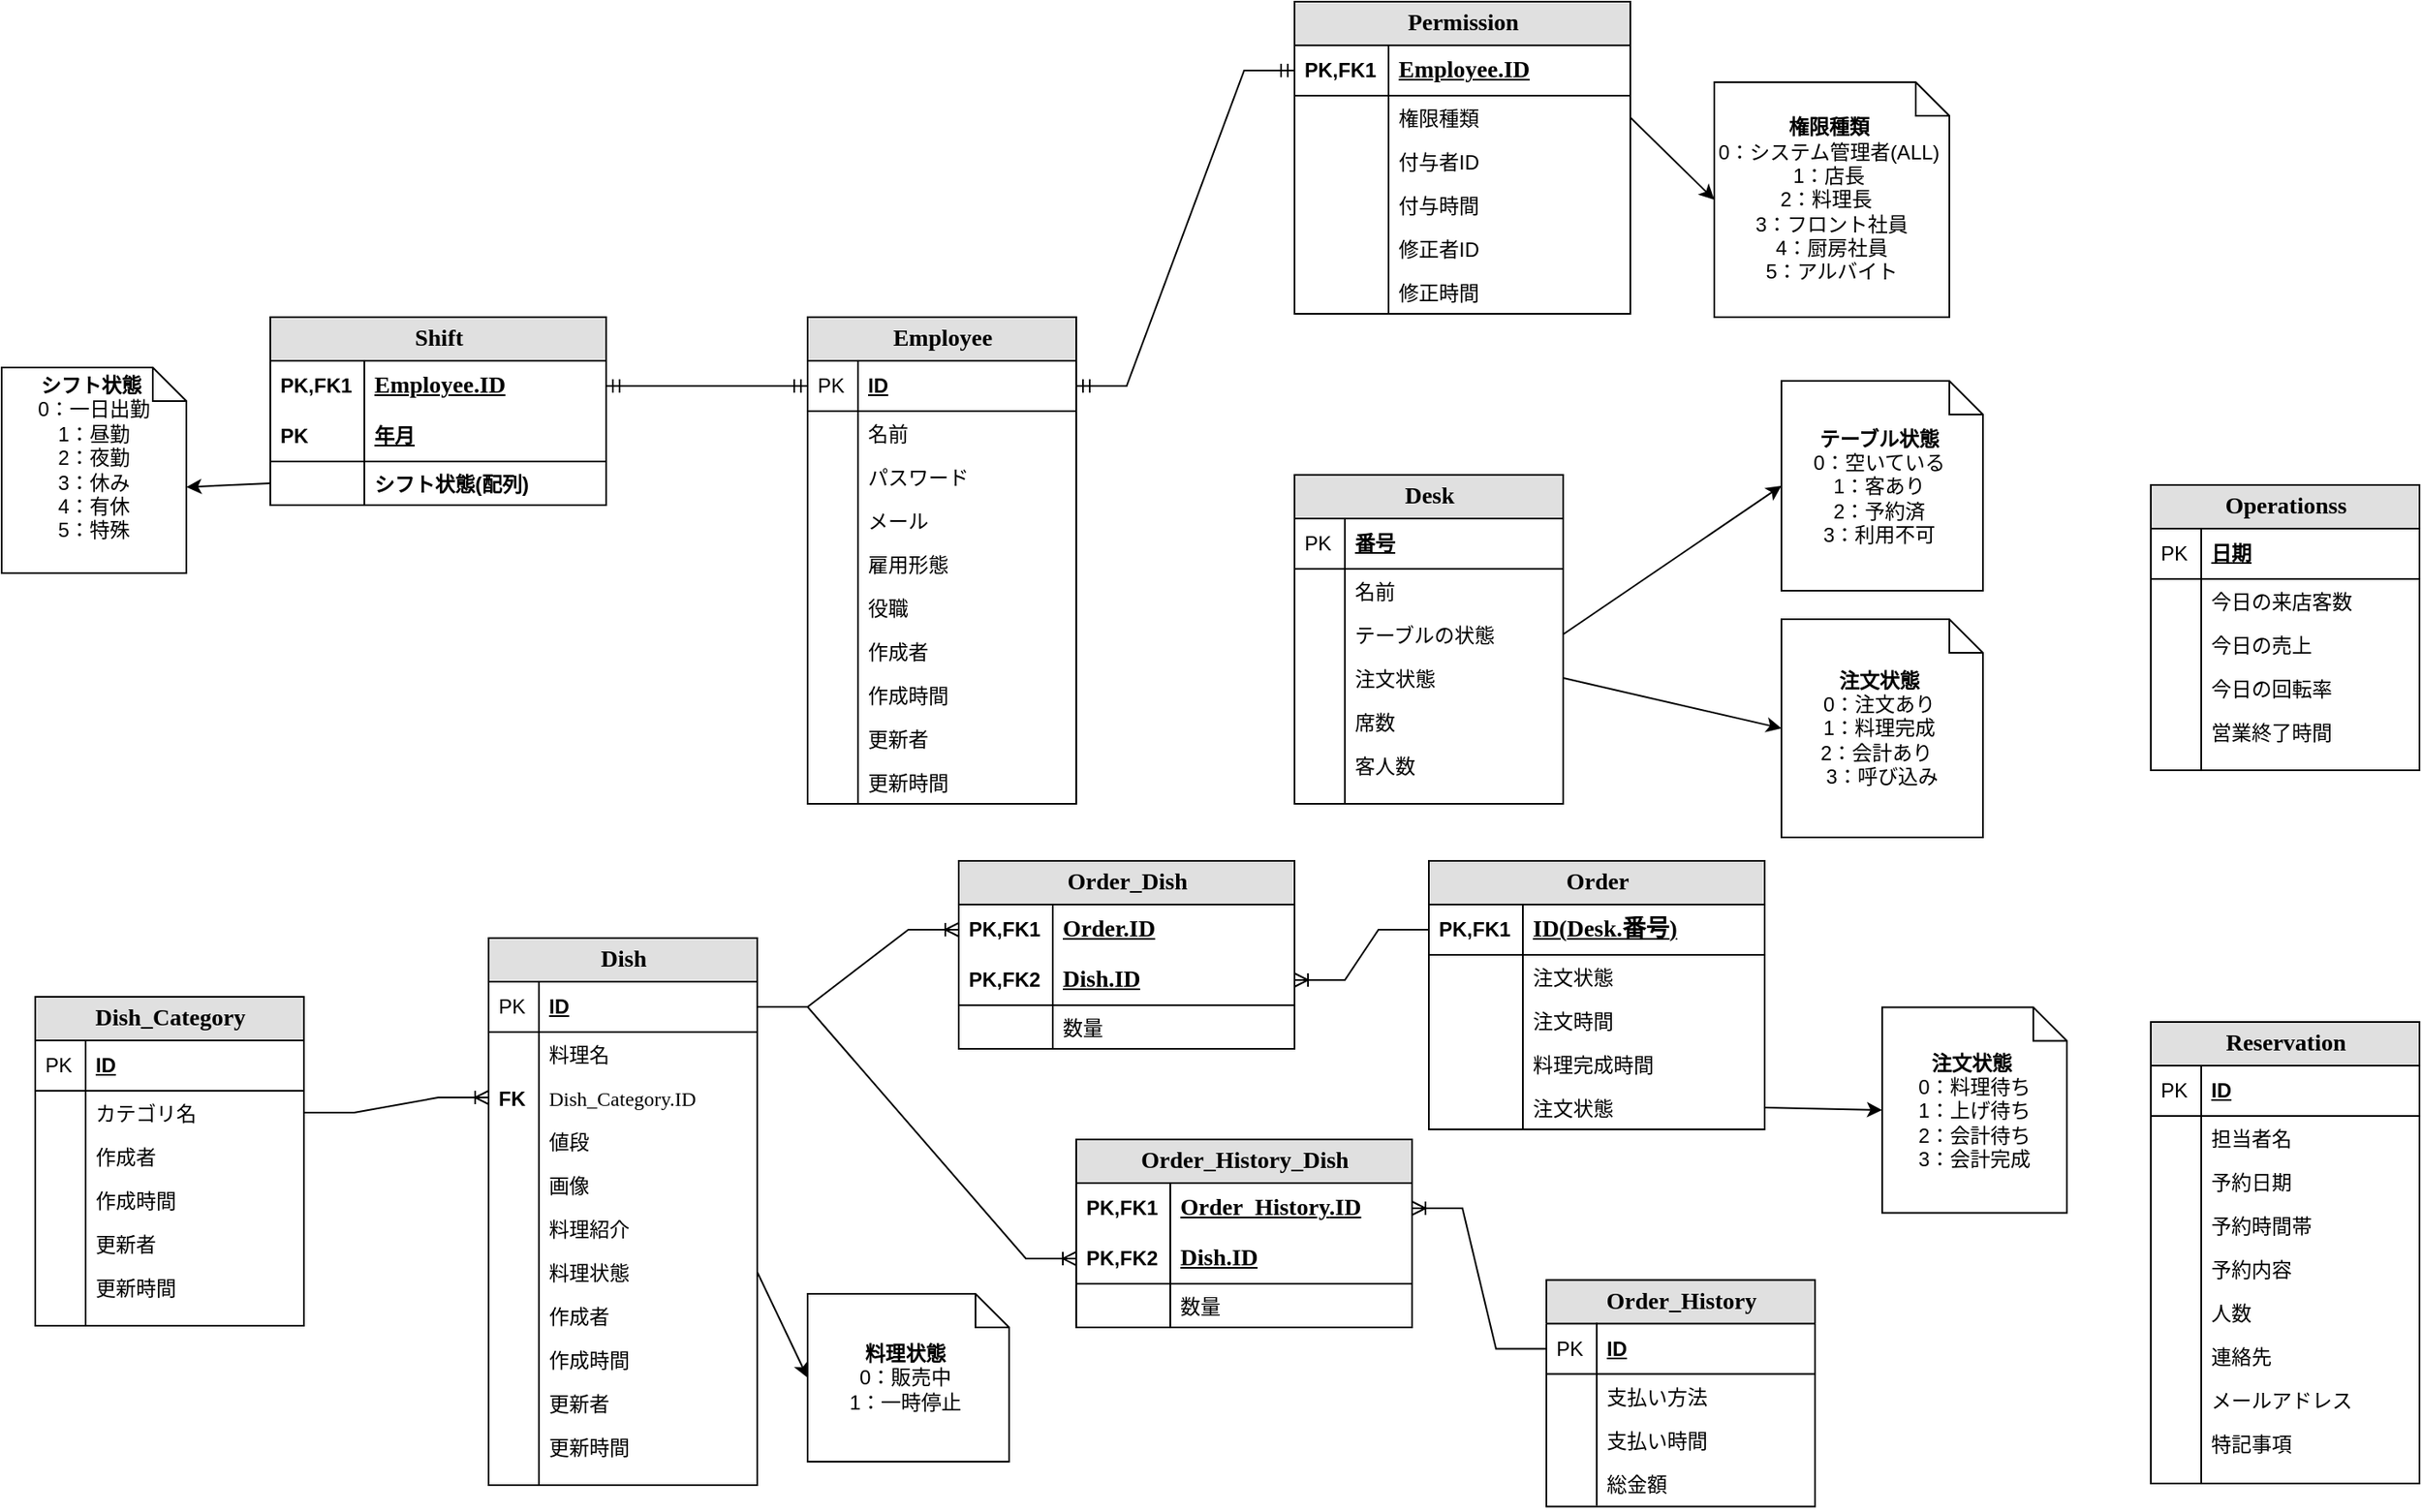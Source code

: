 <mxfile version="25.0.1">
  <diagram name="Page-1" id="e56a1550-8fbb-45ad-956c-1786394a9013">
    <mxGraphModel dx="3135" dy="1087" grid="1" gridSize="10" guides="1" tooltips="1" connect="1" arrows="1" fold="1" page="1" pageScale="1" pageWidth="1100" pageHeight="850" background="none" math="0" shadow="0">
      <root>
        <mxCell id="0" />
        <mxCell id="1" parent="0" />
        <mxCell id="YF3Wwod6mcNr1r3HicY_-1" value="&lt;strong&gt;Employee&lt;/strong&gt;" style="swimlane;html=1;fontStyle=0;childLayout=stackLayout;horizontal=1;startSize=26;fillColor=#e0e0e0;horizontalStack=0;resizeParent=1;resizeLast=0;collapsible=1;marginBottom=0;swimlaneFillColor=#ffffff;align=center;rounded=0;shadow=0;comic=0;labelBackgroundColor=none;strokeWidth=1;fontFamily=Verdana;fontSize=14" vertex="1" parent="1">
          <mxGeometry x="-300" y="850" width="160" height="290" as="geometry" />
        </mxCell>
        <mxCell id="YF3Wwod6mcNr1r3HicY_-2" value="ID" style="shape=partialRectangle;top=0;left=0;right=0;bottom=1;html=1;align=left;verticalAlign=middle;fillColor=none;spacingLeft=34;spacingRight=4;whiteSpace=wrap;overflow=hidden;rotatable=0;points=[[0,0.5],[1,0.5]];portConstraint=eastwest;dropTarget=0;fontStyle=5;" vertex="1" parent="YF3Wwod6mcNr1r3HicY_-1">
          <mxGeometry y="26" width="160" height="30" as="geometry" />
        </mxCell>
        <mxCell id="YF3Wwod6mcNr1r3HicY_-3" value="PK" style="shape=partialRectangle;top=0;left=0;bottom=0;html=1;fillColor=none;align=left;verticalAlign=middle;spacingLeft=4;spacingRight=4;whiteSpace=wrap;overflow=hidden;rotatable=0;points=[];portConstraint=eastwest;part=1;" vertex="1" connectable="0" parent="YF3Wwod6mcNr1r3HicY_-2">
          <mxGeometry width="30" height="30" as="geometry" />
        </mxCell>
        <mxCell id="YF3Wwod6mcNr1r3HicY_-4" value="名前" style="shape=partialRectangle;top=0;left=0;right=0;bottom=0;html=1;align=left;verticalAlign=top;fillColor=none;spacingLeft=34;spacingRight=4;whiteSpace=wrap;overflow=hidden;rotatable=0;points=[[0,0.5],[1,0.5]];portConstraint=eastwest;dropTarget=0;" vertex="1" parent="YF3Wwod6mcNr1r3HicY_-1">
          <mxGeometry y="56" width="160" height="26" as="geometry" />
        </mxCell>
        <mxCell id="YF3Wwod6mcNr1r3HicY_-5" value="" style="shape=partialRectangle;top=0;left=0;bottom=0;html=1;fillColor=none;align=left;verticalAlign=top;spacingLeft=4;spacingRight=4;whiteSpace=wrap;overflow=hidden;rotatable=0;points=[];portConstraint=eastwest;part=1;" vertex="1" connectable="0" parent="YF3Wwod6mcNr1r3HicY_-4">
          <mxGeometry width="30" height="26" as="geometry" />
        </mxCell>
        <mxCell id="YF3Wwod6mcNr1r3HicY_-6" value="パスワード" style="shape=partialRectangle;top=0;left=0;right=0;bottom=0;html=1;align=left;verticalAlign=top;fillColor=none;spacingLeft=34;spacingRight=4;whiteSpace=wrap;overflow=hidden;rotatable=0;points=[[0,0.5],[1,0.5]];portConstraint=eastwest;dropTarget=0;" vertex="1" parent="YF3Wwod6mcNr1r3HicY_-1">
          <mxGeometry y="82" width="160" height="26" as="geometry" />
        </mxCell>
        <mxCell id="YF3Wwod6mcNr1r3HicY_-7" value="" style="shape=partialRectangle;top=0;left=0;bottom=0;html=1;fillColor=none;align=left;verticalAlign=top;spacingLeft=4;spacingRight=4;whiteSpace=wrap;overflow=hidden;rotatable=0;points=[];portConstraint=eastwest;part=1;" vertex="1" connectable="0" parent="YF3Wwod6mcNr1r3HicY_-6">
          <mxGeometry width="30" height="26" as="geometry" />
        </mxCell>
        <mxCell id="YF3Wwod6mcNr1r3HicY_-8" value="メール" style="shape=partialRectangle;top=0;left=0;right=0;bottom=0;html=1;align=left;verticalAlign=top;fillColor=none;spacingLeft=34;spacingRight=4;whiteSpace=wrap;overflow=hidden;rotatable=0;points=[[0,0.5],[1,0.5]];portConstraint=eastwest;dropTarget=0;" vertex="1" parent="YF3Wwod6mcNr1r3HicY_-1">
          <mxGeometry y="108" width="160" height="26" as="geometry" />
        </mxCell>
        <mxCell id="YF3Wwod6mcNr1r3HicY_-9" value="" style="shape=partialRectangle;top=0;left=0;bottom=0;html=1;fillColor=none;align=left;verticalAlign=top;spacingLeft=4;spacingRight=4;whiteSpace=wrap;overflow=hidden;rotatable=0;points=[];portConstraint=eastwest;part=1;" vertex="1" connectable="0" parent="YF3Wwod6mcNr1r3HicY_-8">
          <mxGeometry width="30" height="26" as="geometry" />
        </mxCell>
        <mxCell id="YF3Wwod6mcNr1r3HicY_-288" value="&lt;span&gt;&lt;/span&gt;&lt;span&gt;&lt;/span&gt;&lt;span style=&quot;white-space-collapse: preserve;&quot;&gt;雇用形態&lt;/span&gt;" style="shape=partialRectangle;top=0;left=0;right=0;bottom=0;html=1;align=left;verticalAlign=top;fillColor=none;spacingLeft=34;spacingRight=4;whiteSpace=wrap;overflow=hidden;rotatable=0;points=[[0,0.5],[1,0.5]];portConstraint=eastwest;dropTarget=0;" vertex="1" parent="YF3Wwod6mcNr1r3HicY_-1">
          <mxGeometry y="134" width="160" height="26" as="geometry" />
        </mxCell>
        <mxCell id="YF3Wwod6mcNr1r3HicY_-289" value="" style="shape=partialRectangle;top=0;left=0;bottom=0;html=1;fillColor=none;align=left;verticalAlign=top;spacingLeft=4;spacingRight=4;whiteSpace=wrap;overflow=hidden;rotatable=0;points=[];portConstraint=eastwest;part=1;" vertex="1" connectable="0" parent="YF3Wwod6mcNr1r3HicY_-288">
          <mxGeometry width="30" height="26" as="geometry" />
        </mxCell>
        <mxCell id="YF3Wwod6mcNr1r3HicY_-13" value="役職" style="shape=partialRectangle;top=0;left=0;right=0;bottom=0;html=1;align=left;verticalAlign=top;fillColor=none;spacingLeft=34;spacingRight=4;whiteSpace=wrap;overflow=hidden;rotatable=0;points=[[0,0.5],[1,0.5]];portConstraint=eastwest;dropTarget=0;" vertex="1" parent="YF3Wwod6mcNr1r3HicY_-1">
          <mxGeometry y="160" width="160" height="26" as="geometry" />
        </mxCell>
        <mxCell id="YF3Wwod6mcNr1r3HicY_-14" value="" style="shape=partialRectangle;top=0;left=0;bottom=0;html=1;fillColor=none;align=left;verticalAlign=top;spacingLeft=4;spacingRight=4;whiteSpace=wrap;overflow=hidden;rotatable=0;points=[];portConstraint=eastwest;part=1;" vertex="1" connectable="0" parent="YF3Wwod6mcNr1r3HicY_-13">
          <mxGeometry width="30" height="26" as="geometry" />
        </mxCell>
        <mxCell id="YF3Wwod6mcNr1r3HicY_-37" value="作成者" style="shape=partialRectangle;top=0;left=0;right=0;bottom=0;html=1;align=left;verticalAlign=top;fillColor=none;spacingLeft=34;spacingRight=4;whiteSpace=wrap;overflow=hidden;rotatable=0;points=[[0,0.5],[1,0.5]];portConstraint=eastwest;dropTarget=0;" vertex="1" parent="YF3Wwod6mcNr1r3HicY_-1">
          <mxGeometry y="186" width="160" height="26" as="geometry" />
        </mxCell>
        <mxCell id="YF3Wwod6mcNr1r3HicY_-38" value="" style="shape=partialRectangle;top=0;left=0;bottom=0;html=1;fillColor=none;align=left;verticalAlign=top;spacingLeft=4;spacingRight=4;whiteSpace=wrap;overflow=hidden;rotatable=0;points=[];portConstraint=eastwest;part=1;" vertex="1" connectable="0" parent="YF3Wwod6mcNr1r3HicY_-37">
          <mxGeometry width="30" height="26" as="geometry" />
        </mxCell>
        <mxCell id="YF3Wwod6mcNr1r3HicY_-35" value="作成時間" style="shape=partialRectangle;top=0;left=0;right=0;bottom=0;html=1;align=left;verticalAlign=top;fillColor=none;spacingLeft=34;spacingRight=4;whiteSpace=wrap;overflow=hidden;rotatable=0;points=[[0,0.5],[1,0.5]];portConstraint=eastwest;dropTarget=0;" vertex="1" parent="YF3Wwod6mcNr1r3HicY_-1">
          <mxGeometry y="212" width="160" height="26" as="geometry" />
        </mxCell>
        <mxCell id="YF3Wwod6mcNr1r3HicY_-36" value="" style="shape=partialRectangle;top=0;left=0;bottom=0;html=1;fillColor=none;align=left;verticalAlign=top;spacingLeft=4;spacingRight=4;whiteSpace=wrap;overflow=hidden;rotatable=0;points=[];portConstraint=eastwest;part=1;" vertex="1" connectable="0" parent="YF3Wwod6mcNr1r3HicY_-35">
          <mxGeometry width="30" height="26" as="geometry" />
        </mxCell>
        <mxCell id="YF3Wwod6mcNr1r3HicY_-39" value="更新者" style="shape=partialRectangle;top=0;left=0;right=0;bottom=0;html=1;align=left;verticalAlign=top;fillColor=none;spacingLeft=34;spacingRight=4;whiteSpace=wrap;overflow=hidden;rotatable=0;points=[[0,0.5],[1,0.5]];portConstraint=eastwest;dropTarget=0;" vertex="1" parent="YF3Wwod6mcNr1r3HicY_-1">
          <mxGeometry y="238" width="160" height="26" as="geometry" />
        </mxCell>
        <mxCell id="YF3Wwod6mcNr1r3HicY_-40" value="" style="shape=partialRectangle;top=0;left=0;bottom=0;html=1;fillColor=none;align=left;verticalAlign=top;spacingLeft=4;spacingRight=4;whiteSpace=wrap;overflow=hidden;rotatable=0;points=[];portConstraint=eastwest;part=1;" vertex="1" connectable="0" parent="YF3Wwod6mcNr1r3HicY_-39">
          <mxGeometry width="30" height="26" as="geometry" />
        </mxCell>
        <mxCell id="YF3Wwod6mcNr1r3HicY_-41" value="更新時間" style="shape=partialRectangle;top=0;left=0;right=0;bottom=0;html=1;align=left;verticalAlign=top;fillColor=none;spacingLeft=34;spacingRight=4;whiteSpace=wrap;overflow=hidden;rotatable=0;points=[[0,0.5],[1,0.5]];portConstraint=eastwest;dropTarget=0;" vertex="1" parent="YF3Wwod6mcNr1r3HicY_-1">
          <mxGeometry y="264" width="160" height="26" as="geometry" />
        </mxCell>
        <mxCell id="YF3Wwod6mcNr1r3HicY_-42" value="" style="shape=partialRectangle;top=0;left=0;bottom=0;html=1;fillColor=none;align=left;verticalAlign=top;spacingLeft=4;spacingRight=4;whiteSpace=wrap;overflow=hidden;rotatable=0;points=[];portConstraint=eastwest;part=1;" vertex="1" connectable="0" parent="YF3Wwod6mcNr1r3HicY_-41">
          <mxGeometry width="30" height="26" as="geometry" />
        </mxCell>
        <mxCell id="YF3Wwod6mcNr1r3HicY_-43" value="&lt;b&gt;Desk&lt;/b&gt;" style="swimlane;html=1;fontStyle=0;childLayout=stackLayout;horizontal=1;startSize=26;fillColor=#e0e0e0;horizontalStack=0;resizeParent=1;resizeLast=0;collapsible=1;marginBottom=0;swimlaneFillColor=#ffffff;align=center;rounded=0;shadow=0;comic=0;labelBackgroundColor=none;strokeWidth=1;fontFamily=Verdana;fontSize=14" vertex="1" parent="1">
          <mxGeometry x="-10" y="944" width="160" height="196" as="geometry" />
        </mxCell>
        <mxCell id="YF3Wwod6mcNr1r3HicY_-44" value="番号" style="shape=partialRectangle;top=0;left=0;right=0;bottom=1;html=1;align=left;verticalAlign=middle;fillColor=none;spacingLeft=34;spacingRight=4;whiteSpace=wrap;overflow=hidden;rotatable=0;points=[[0,0.5],[1,0.5]];portConstraint=eastwest;dropTarget=0;fontStyle=5;" vertex="1" parent="YF3Wwod6mcNr1r3HicY_-43">
          <mxGeometry y="26" width="160" height="30" as="geometry" />
        </mxCell>
        <mxCell id="YF3Wwod6mcNr1r3HicY_-45" value="PK" style="shape=partialRectangle;top=0;left=0;bottom=0;html=1;fillColor=none;align=left;verticalAlign=middle;spacingLeft=4;spacingRight=4;whiteSpace=wrap;overflow=hidden;rotatable=0;points=[];portConstraint=eastwest;part=1;" vertex="1" connectable="0" parent="YF3Wwod6mcNr1r3HicY_-44">
          <mxGeometry width="30" height="30" as="geometry" />
        </mxCell>
        <mxCell id="YF3Wwod6mcNr1r3HicY_-46" value="名前" style="shape=partialRectangle;top=0;left=0;right=0;bottom=0;html=1;align=left;verticalAlign=top;fillColor=none;spacingLeft=34;spacingRight=4;whiteSpace=wrap;overflow=hidden;rotatable=0;points=[[0,0.5],[1,0.5]];portConstraint=eastwest;dropTarget=0;" vertex="1" parent="YF3Wwod6mcNr1r3HicY_-43">
          <mxGeometry y="56" width="160" height="26" as="geometry" />
        </mxCell>
        <mxCell id="YF3Wwod6mcNr1r3HicY_-47" value="" style="shape=partialRectangle;top=0;left=0;bottom=0;html=1;fillColor=none;align=left;verticalAlign=top;spacingLeft=4;spacingRight=4;whiteSpace=wrap;overflow=hidden;rotatable=0;points=[];portConstraint=eastwest;part=1;" vertex="1" connectable="0" parent="YF3Wwod6mcNr1r3HicY_-46">
          <mxGeometry width="30" height="26" as="geometry" />
        </mxCell>
        <mxCell id="YF3Wwod6mcNr1r3HicY_-48" value="テーブルの状態" style="shape=partialRectangle;top=0;left=0;right=0;bottom=0;html=1;align=left;verticalAlign=top;fillColor=none;spacingLeft=34;spacingRight=4;whiteSpace=wrap;overflow=hidden;rotatable=0;points=[[0,0.5],[1,0.5]];portConstraint=eastwest;dropTarget=0;" vertex="1" parent="YF3Wwod6mcNr1r3HicY_-43">
          <mxGeometry y="82" width="160" height="26" as="geometry" />
        </mxCell>
        <mxCell id="YF3Wwod6mcNr1r3HicY_-49" value="" style="shape=partialRectangle;top=0;left=0;bottom=0;html=1;fillColor=none;align=left;verticalAlign=top;spacingLeft=4;spacingRight=4;whiteSpace=wrap;overflow=hidden;rotatable=0;points=[];portConstraint=eastwest;part=1;" vertex="1" connectable="0" parent="YF3Wwod6mcNr1r3HicY_-48">
          <mxGeometry width="30" height="26" as="geometry" />
        </mxCell>
        <mxCell id="YF3Wwod6mcNr1r3HicY_-293" value="注文状態" style="shape=partialRectangle;top=0;left=0;right=0;bottom=0;html=1;align=left;verticalAlign=top;fillColor=none;spacingLeft=34;spacingRight=4;whiteSpace=wrap;overflow=hidden;rotatable=0;points=[[0,0.5],[1,0.5]];portConstraint=eastwest;dropTarget=0;" vertex="1" parent="YF3Wwod6mcNr1r3HicY_-43">
          <mxGeometry y="108" width="160" height="26" as="geometry" />
        </mxCell>
        <mxCell id="YF3Wwod6mcNr1r3HicY_-294" value="" style="shape=partialRectangle;top=0;left=0;bottom=0;html=1;fillColor=none;align=left;verticalAlign=top;spacingLeft=4;spacingRight=4;whiteSpace=wrap;overflow=hidden;rotatable=0;points=[];portConstraint=eastwest;part=1;" vertex="1" connectable="0" parent="YF3Wwod6mcNr1r3HicY_-293">
          <mxGeometry width="30" height="26" as="geometry" />
        </mxCell>
        <mxCell id="YF3Wwod6mcNr1r3HicY_-235" value="席数" style="shape=partialRectangle;top=0;left=0;right=0;bottom=0;html=1;align=left;verticalAlign=top;fillColor=none;spacingLeft=34;spacingRight=4;whiteSpace=wrap;overflow=hidden;rotatable=0;points=[[0,0.5],[1,0.5]];portConstraint=eastwest;dropTarget=0;" vertex="1" parent="YF3Wwod6mcNr1r3HicY_-43">
          <mxGeometry y="134" width="160" height="26" as="geometry" />
        </mxCell>
        <mxCell id="YF3Wwod6mcNr1r3HicY_-236" value="" style="shape=partialRectangle;top=0;left=0;bottom=0;html=1;fillColor=none;align=left;verticalAlign=top;spacingLeft=4;spacingRight=4;whiteSpace=wrap;overflow=hidden;rotatable=0;points=[];portConstraint=eastwest;part=1;" vertex="1" connectable="0" parent="YF3Wwod6mcNr1r3HicY_-235">
          <mxGeometry width="30" height="26" as="geometry" />
        </mxCell>
        <mxCell id="YF3Wwod6mcNr1r3HicY_-50" value="客人数" style="shape=partialRectangle;top=0;left=0;right=0;bottom=0;html=1;align=left;verticalAlign=top;fillColor=none;spacingLeft=34;spacingRight=4;whiteSpace=wrap;overflow=hidden;rotatable=0;points=[[0,0.5],[1,0.5]];portConstraint=eastwest;dropTarget=0;" vertex="1" parent="YF3Wwod6mcNr1r3HicY_-43">
          <mxGeometry y="160" width="160" height="26" as="geometry" />
        </mxCell>
        <mxCell id="YF3Wwod6mcNr1r3HicY_-51" value="" style="shape=partialRectangle;top=0;left=0;bottom=0;html=1;fillColor=none;align=left;verticalAlign=top;spacingLeft=4;spacingRight=4;whiteSpace=wrap;overflow=hidden;rotatable=0;points=[];portConstraint=eastwest;part=1;" vertex="1" connectable="0" parent="YF3Wwod6mcNr1r3HicY_-50">
          <mxGeometry width="30" height="26" as="geometry" />
        </mxCell>
        <mxCell id="YF3Wwod6mcNr1r3HicY_-62" value="" style="shape=partialRectangle;top=0;left=0;right=0;bottom=0;html=1;align=left;verticalAlign=top;fillColor=none;spacingLeft=34;spacingRight=4;whiteSpace=wrap;overflow=hidden;rotatable=0;points=[[0,0.5],[1,0.5]];portConstraint=eastwest;dropTarget=0;" vertex="1" parent="YF3Wwod6mcNr1r3HicY_-43">
          <mxGeometry y="186" width="160" height="10" as="geometry" />
        </mxCell>
        <mxCell id="YF3Wwod6mcNr1r3HicY_-63" value="" style="shape=partialRectangle;top=0;left=0;bottom=0;html=1;fillColor=none;align=left;verticalAlign=top;spacingLeft=4;spacingRight=4;whiteSpace=wrap;overflow=hidden;rotatable=0;points=[];portConstraint=eastwest;part=1;" vertex="1" connectable="0" parent="YF3Wwod6mcNr1r3HicY_-62">
          <mxGeometry width="30" height="10" as="geometry" />
        </mxCell>
        <mxCell id="YF3Wwod6mcNr1r3HicY_-64" value="&lt;b&gt;Dish_Category&lt;/b&gt;" style="swimlane;html=1;fontStyle=0;childLayout=stackLayout;horizontal=1;startSize=26;fillColor=#e0e0e0;horizontalStack=0;resizeParent=1;resizeLast=0;collapsible=1;marginBottom=0;swimlaneFillColor=#ffffff;align=center;rounded=0;shadow=0;comic=0;labelBackgroundColor=none;strokeWidth=1;fontFamily=Verdana;fontSize=14" vertex="1" parent="1">
          <mxGeometry x="-760" y="1255" width="160" height="196" as="geometry" />
        </mxCell>
        <mxCell id="YF3Wwod6mcNr1r3HicY_-65" value="ID" style="shape=partialRectangle;top=0;left=0;right=0;bottom=1;html=1;align=left;verticalAlign=middle;fillColor=none;spacingLeft=34;spacingRight=4;whiteSpace=wrap;overflow=hidden;rotatable=0;points=[[0,0.5],[1,0.5]];portConstraint=eastwest;dropTarget=0;fontStyle=5;" vertex="1" parent="YF3Wwod6mcNr1r3HicY_-64">
          <mxGeometry y="26" width="160" height="30" as="geometry" />
        </mxCell>
        <mxCell id="YF3Wwod6mcNr1r3HicY_-66" value="PK" style="shape=partialRectangle;top=0;left=0;bottom=0;html=1;fillColor=none;align=left;verticalAlign=middle;spacingLeft=4;spacingRight=4;whiteSpace=wrap;overflow=hidden;rotatable=0;points=[];portConstraint=eastwest;part=1;" vertex="1" connectable="0" parent="YF3Wwod6mcNr1r3HicY_-65">
          <mxGeometry width="30" height="30" as="geometry" />
        </mxCell>
        <mxCell id="YF3Wwod6mcNr1r3HicY_-67" value="カテゴリ名" style="shape=partialRectangle;top=0;left=0;right=0;bottom=0;html=1;align=left;verticalAlign=top;fillColor=none;spacingLeft=34;spacingRight=4;whiteSpace=wrap;overflow=hidden;rotatable=0;points=[[0,0.5],[1,0.5]];portConstraint=eastwest;dropTarget=0;" vertex="1" parent="YF3Wwod6mcNr1r3HicY_-64">
          <mxGeometry y="56" width="160" height="26" as="geometry" />
        </mxCell>
        <mxCell id="YF3Wwod6mcNr1r3HicY_-68" value="" style="shape=partialRectangle;top=0;left=0;bottom=0;html=1;fillColor=none;align=left;verticalAlign=top;spacingLeft=4;spacingRight=4;whiteSpace=wrap;overflow=hidden;rotatable=0;points=[];portConstraint=eastwest;part=1;" vertex="1" connectable="0" parent="YF3Wwod6mcNr1r3HicY_-67">
          <mxGeometry width="30" height="26" as="geometry" />
        </mxCell>
        <mxCell id="YF3Wwod6mcNr1r3HicY_-75" value="作成者" style="shape=partialRectangle;top=0;left=0;right=0;bottom=0;html=1;align=left;verticalAlign=top;fillColor=none;spacingLeft=34;spacingRight=4;whiteSpace=wrap;overflow=hidden;rotatable=0;points=[[0,0.5],[1,0.5]];portConstraint=eastwest;dropTarget=0;" vertex="1" parent="YF3Wwod6mcNr1r3HicY_-64">
          <mxGeometry y="82" width="160" height="26" as="geometry" />
        </mxCell>
        <mxCell id="YF3Wwod6mcNr1r3HicY_-76" value="" style="shape=partialRectangle;top=0;left=0;bottom=0;html=1;fillColor=none;align=left;verticalAlign=top;spacingLeft=4;spacingRight=4;whiteSpace=wrap;overflow=hidden;rotatable=0;points=[];portConstraint=eastwest;part=1;" vertex="1" connectable="0" parent="YF3Wwod6mcNr1r3HicY_-75">
          <mxGeometry width="30" height="26" as="geometry" />
        </mxCell>
        <mxCell id="YF3Wwod6mcNr1r3HicY_-77" value="作成時間" style="shape=partialRectangle;top=0;left=0;right=0;bottom=0;html=1;align=left;verticalAlign=top;fillColor=none;spacingLeft=34;spacingRight=4;whiteSpace=wrap;overflow=hidden;rotatable=0;points=[[0,0.5],[1,0.5]];portConstraint=eastwest;dropTarget=0;" vertex="1" parent="YF3Wwod6mcNr1r3HicY_-64">
          <mxGeometry y="108" width="160" height="26" as="geometry" />
        </mxCell>
        <mxCell id="YF3Wwod6mcNr1r3HicY_-78" value="" style="shape=partialRectangle;top=0;left=0;bottom=0;html=1;fillColor=none;align=left;verticalAlign=top;spacingLeft=4;spacingRight=4;whiteSpace=wrap;overflow=hidden;rotatable=0;points=[];portConstraint=eastwest;part=1;" vertex="1" connectable="0" parent="YF3Wwod6mcNr1r3HicY_-77">
          <mxGeometry width="30" height="26" as="geometry" />
        </mxCell>
        <mxCell id="YF3Wwod6mcNr1r3HicY_-79" value="更新者" style="shape=partialRectangle;top=0;left=0;right=0;bottom=0;html=1;align=left;verticalAlign=top;fillColor=none;spacingLeft=34;spacingRight=4;whiteSpace=wrap;overflow=hidden;rotatable=0;points=[[0,0.5],[1,0.5]];portConstraint=eastwest;dropTarget=0;" vertex="1" parent="YF3Wwod6mcNr1r3HicY_-64">
          <mxGeometry y="134" width="160" height="26" as="geometry" />
        </mxCell>
        <mxCell id="YF3Wwod6mcNr1r3HicY_-80" value="" style="shape=partialRectangle;top=0;left=0;bottom=0;html=1;fillColor=none;align=left;verticalAlign=top;spacingLeft=4;spacingRight=4;whiteSpace=wrap;overflow=hidden;rotatable=0;points=[];portConstraint=eastwest;part=1;" vertex="1" connectable="0" parent="YF3Wwod6mcNr1r3HicY_-79">
          <mxGeometry width="30" height="26" as="geometry" />
        </mxCell>
        <mxCell id="YF3Wwod6mcNr1r3HicY_-81" value="更新時間" style="shape=partialRectangle;top=0;left=0;right=0;bottom=0;html=1;align=left;verticalAlign=top;fillColor=none;spacingLeft=34;spacingRight=4;whiteSpace=wrap;overflow=hidden;rotatable=0;points=[[0,0.5],[1,0.5]];portConstraint=eastwest;dropTarget=0;" vertex="1" parent="YF3Wwod6mcNr1r3HicY_-64">
          <mxGeometry y="160" width="160" height="26" as="geometry" />
        </mxCell>
        <mxCell id="YF3Wwod6mcNr1r3HicY_-82" value="" style="shape=partialRectangle;top=0;left=0;bottom=0;html=1;fillColor=none;align=left;verticalAlign=top;spacingLeft=4;spacingRight=4;whiteSpace=wrap;overflow=hidden;rotatable=0;points=[];portConstraint=eastwest;part=1;" vertex="1" connectable="0" parent="YF3Wwod6mcNr1r3HicY_-81">
          <mxGeometry width="30" height="26" as="geometry" />
        </mxCell>
        <mxCell id="YF3Wwod6mcNr1r3HicY_-83" value="" style="shape=partialRectangle;top=0;left=0;right=0;bottom=0;html=1;align=left;verticalAlign=top;fillColor=none;spacingLeft=34;spacingRight=4;whiteSpace=wrap;overflow=hidden;rotatable=0;points=[[0,0.5],[1,0.5]];portConstraint=eastwest;dropTarget=0;" vertex="1" parent="YF3Wwod6mcNr1r3HicY_-64">
          <mxGeometry y="186" width="160" height="10" as="geometry" />
        </mxCell>
        <mxCell id="YF3Wwod6mcNr1r3HicY_-84" value="" style="shape=partialRectangle;top=0;left=0;bottom=0;html=1;fillColor=none;align=left;verticalAlign=top;spacingLeft=4;spacingRight=4;whiteSpace=wrap;overflow=hidden;rotatable=0;points=[];portConstraint=eastwest;part=1;" vertex="1" connectable="0" parent="YF3Wwod6mcNr1r3HicY_-83">
          <mxGeometry width="30" height="10" as="geometry" />
        </mxCell>
        <mxCell id="YF3Wwod6mcNr1r3HicY_-93" value="&lt;b&gt;Dish&lt;/b&gt;" style="swimlane;html=1;fontStyle=0;childLayout=stackLayout;horizontal=1;startSize=26;fillColor=#e0e0e0;horizontalStack=0;resizeParent=1;resizeLast=0;collapsible=1;marginBottom=0;swimlaneFillColor=#ffffff;align=center;rounded=0;shadow=0;comic=0;labelBackgroundColor=none;strokeWidth=1;fontFamily=Verdana;fontSize=14" vertex="1" parent="1">
          <mxGeometry x="-490" y="1220" width="160" height="326" as="geometry" />
        </mxCell>
        <mxCell id="YF3Wwod6mcNr1r3HicY_-94" value="ID" style="shape=partialRectangle;top=0;left=0;right=0;bottom=1;html=1;align=left;verticalAlign=middle;fillColor=none;spacingLeft=34;spacingRight=4;whiteSpace=wrap;overflow=hidden;rotatable=0;points=[[0,0.5],[1,0.5]];portConstraint=eastwest;dropTarget=0;fontStyle=5;" vertex="1" parent="YF3Wwod6mcNr1r3HicY_-93">
          <mxGeometry y="26" width="160" height="30" as="geometry" />
        </mxCell>
        <mxCell id="YF3Wwod6mcNr1r3HicY_-95" value="PK" style="shape=partialRectangle;top=0;left=0;bottom=0;html=1;fillColor=none;align=left;verticalAlign=middle;spacingLeft=4;spacingRight=4;whiteSpace=wrap;overflow=hidden;rotatable=0;points=[];portConstraint=eastwest;part=1;" vertex="1" connectable="0" parent="YF3Wwod6mcNr1r3HicY_-94">
          <mxGeometry width="30" height="30" as="geometry" />
        </mxCell>
        <mxCell id="YF3Wwod6mcNr1r3HicY_-96" value="料理名" style="shape=partialRectangle;top=0;left=0;right=0;bottom=0;html=1;align=left;verticalAlign=top;fillColor=none;spacingLeft=34;spacingRight=4;whiteSpace=wrap;overflow=hidden;rotatable=0;points=[[0,0.5],[1,0.5]];portConstraint=eastwest;dropTarget=0;" vertex="1" parent="YF3Wwod6mcNr1r3HicY_-93">
          <mxGeometry y="56" width="160" height="26" as="geometry" />
        </mxCell>
        <mxCell id="YF3Wwod6mcNr1r3HicY_-97" value="" style="shape=partialRectangle;top=0;left=0;bottom=0;html=1;fillColor=none;align=left;verticalAlign=top;spacingLeft=4;spacingRight=4;whiteSpace=wrap;overflow=hidden;rotatable=0;points=[];portConstraint=eastwest;part=1;" vertex="1" connectable="0" parent="YF3Wwod6mcNr1r3HicY_-96">
          <mxGeometry width="30" height="26" as="geometry" />
        </mxCell>
        <mxCell id="YF3Wwod6mcNr1r3HicY_-110" value="&lt;span style=&quot;font-family: Verdana; text-align: center; text-wrap-mode: nowrap;&quot;&gt;&lt;font style=&quot;&quot;&gt;Dish_Category.ID&lt;/font&gt;&lt;/span&gt;" style="shape=partialRectangle;top=0;left=0;right=0;bottom=0;html=1;align=left;verticalAlign=top;fillColor=none;spacingLeft=34;spacingRight=4;whiteSpace=wrap;overflow=hidden;rotatable=0;points=[[0,0.5],[1,0.5]];portConstraint=eastwest;dropTarget=0;" vertex="1" parent="YF3Wwod6mcNr1r3HicY_-93">
          <mxGeometry y="82" width="160" height="26" as="geometry" />
        </mxCell>
        <mxCell id="YF3Wwod6mcNr1r3HicY_-111" value="&lt;span style=&quot;font-weight: 700;&quot;&gt;FK&lt;/span&gt;" style="shape=partialRectangle;top=0;left=0;bottom=0;html=1;fillColor=none;align=left;verticalAlign=top;spacingLeft=4;spacingRight=4;whiteSpace=wrap;overflow=hidden;rotatable=0;points=[];portConstraint=eastwest;part=1;" vertex="1" connectable="0" parent="YF3Wwod6mcNr1r3HicY_-110">
          <mxGeometry width="30" height="26" as="geometry" />
        </mxCell>
        <mxCell id="YF3Wwod6mcNr1r3HicY_-114" value="値段" style="shape=partialRectangle;top=0;left=0;right=0;bottom=0;html=1;align=left;verticalAlign=top;fillColor=none;spacingLeft=34;spacingRight=4;whiteSpace=wrap;overflow=hidden;rotatable=0;points=[[0,0.5],[1,0.5]];portConstraint=eastwest;dropTarget=0;" vertex="1" parent="YF3Wwod6mcNr1r3HicY_-93">
          <mxGeometry y="108" width="160" height="26" as="geometry" />
        </mxCell>
        <mxCell id="YF3Wwod6mcNr1r3HicY_-115" value="" style="shape=partialRectangle;top=0;left=0;bottom=0;html=1;fillColor=none;align=left;verticalAlign=top;spacingLeft=4;spacingRight=4;whiteSpace=wrap;overflow=hidden;rotatable=0;points=[];portConstraint=eastwest;part=1;" vertex="1" connectable="0" parent="YF3Wwod6mcNr1r3HicY_-114">
          <mxGeometry width="30" height="26" as="geometry" />
        </mxCell>
        <mxCell id="YF3Wwod6mcNr1r3HicY_-116" value="画像" style="shape=partialRectangle;top=0;left=0;right=0;bottom=0;html=1;align=left;verticalAlign=top;fillColor=none;spacingLeft=34;spacingRight=4;whiteSpace=wrap;overflow=hidden;rotatable=0;points=[[0,0.5],[1,0.5]];portConstraint=eastwest;dropTarget=0;" vertex="1" parent="YF3Wwod6mcNr1r3HicY_-93">
          <mxGeometry y="134" width="160" height="26" as="geometry" />
        </mxCell>
        <mxCell id="YF3Wwod6mcNr1r3HicY_-117" value="" style="shape=partialRectangle;top=0;left=0;bottom=0;html=1;fillColor=none;align=left;verticalAlign=top;spacingLeft=4;spacingRight=4;whiteSpace=wrap;overflow=hidden;rotatable=0;points=[];portConstraint=eastwest;part=1;" vertex="1" connectable="0" parent="YF3Wwod6mcNr1r3HicY_-116">
          <mxGeometry width="30" height="26" as="geometry" />
        </mxCell>
        <mxCell id="YF3Wwod6mcNr1r3HicY_-118" value="料理紹介" style="shape=partialRectangle;top=0;left=0;right=0;bottom=0;html=1;align=left;verticalAlign=top;fillColor=none;spacingLeft=34;spacingRight=4;whiteSpace=wrap;overflow=hidden;rotatable=0;points=[[0,0.5],[1,0.5]];portConstraint=eastwest;dropTarget=0;" vertex="1" parent="YF3Wwod6mcNr1r3HicY_-93">
          <mxGeometry y="160" width="160" height="26" as="geometry" />
        </mxCell>
        <mxCell id="YF3Wwod6mcNr1r3HicY_-119" value="" style="shape=partialRectangle;top=0;left=0;bottom=0;html=1;fillColor=none;align=left;verticalAlign=top;spacingLeft=4;spacingRight=4;whiteSpace=wrap;overflow=hidden;rotatable=0;points=[];portConstraint=eastwest;part=1;" vertex="1" connectable="0" parent="YF3Wwod6mcNr1r3HicY_-118">
          <mxGeometry width="30" height="26" as="geometry" />
        </mxCell>
        <mxCell id="YF3Wwod6mcNr1r3HicY_-120" value="料理状態" style="shape=partialRectangle;top=0;left=0;right=0;bottom=0;html=1;align=left;verticalAlign=top;fillColor=none;spacingLeft=34;spacingRight=4;whiteSpace=wrap;overflow=hidden;rotatable=0;points=[[0,0.5],[1,0.5]];portConstraint=eastwest;dropTarget=0;" vertex="1" parent="YF3Wwod6mcNr1r3HicY_-93">
          <mxGeometry y="186" width="160" height="26" as="geometry" />
        </mxCell>
        <mxCell id="YF3Wwod6mcNr1r3HicY_-121" value="" style="shape=partialRectangle;top=0;left=0;bottom=0;html=1;fillColor=none;align=left;verticalAlign=top;spacingLeft=4;spacingRight=4;whiteSpace=wrap;overflow=hidden;rotatable=0;points=[];portConstraint=eastwest;part=1;" vertex="1" connectable="0" parent="YF3Wwod6mcNr1r3HicY_-120">
          <mxGeometry width="30" height="26" as="geometry" />
        </mxCell>
        <mxCell id="YF3Wwod6mcNr1r3HicY_-98" value="作成者" style="shape=partialRectangle;top=0;left=0;right=0;bottom=0;html=1;align=left;verticalAlign=top;fillColor=none;spacingLeft=34;spacingRight=4;whiteSpace=wrap;overflow=hidden;rotatable=0;points=[[0,0.5],[1,0.5]];portConstraint=eastwest;dropTarget=0;" vertex="1" parent="YF3Wwod6mcNr1r3HicY_-93">
          <mxGeometry y="212" width="160" height="26" as="geometry" />
        </mxCell>
        <mxCell id="YF3Wwod6mcNr1r3HicY_-99" value="" style="shape=partialRectangle;top=0;left=0;bottom=0;html=1;fillColor=none;align=left;verticalAlign=top;spacingLeft=4;spacingRight=4;whiteSpace=wrap;overflow=hidden;rotatable=0;points=[];portConstraint=eastwest;part=1;" vertex="1" connectable="0" parent="YF3Wwod6mcNr1r3HicY_-98">
          <mxGeometry width="30" height="26" as="geometry" />
        </mxCell>
        <mxCell id="YF3Wwod6mcNr1r3HicY_-100" value="作成時間" style="shape=partialRectangle;top=0;left=0;right=0;bottom=0;html=1;align=left;verticalAlign=top;fillColor=none;spacingLeft=34;spacingRight=4;whiteSpace=wrap;overflow=hidden;rotatable=0;points=[[0,0.5],[1,0.5]];portConstraint=eastwest;dropTarget=0;" vertex="1" parent="YF3Wwod6mcNr1r3HicY_-93">
          <mxGeometry y="238" width="160" height="26" as="geometry" />
        </mxCell>
        <mxCell id="YF3Wwod6mcNr1r3HicY_-101" value="" style="shape=partialRectangle;top=0;left=0;bottom=0;html=1;fillColor=none;align=left;verticalAlign=top;spacingLeft=4;spacingRight=4;whiteSpace=wrap;overflow=hidden;rotatable=0;points=[];portConstraint=eastwest;part=1;" vertex="1" connectable="0" parent="YF3Wwod6mcNr1r3HicY_-100">
          <mxGeometry width="30" height="26" as="geometry" />
        </mxCell>
        <mxCell id="YF3Wwod6mcNr1r3HicY_-102" value="更新者" style="shape=partialRectangle;top=0;left=0;right=0;bottom=0;html=1;align=left;verticalAlign=top;fillColor=none;spacingLeft=34;spacingRight=4;whiteSpace=wrap;overflow=hidden;rotatable=0;points=[[0,0.5],[1,0.5]];portConstraint=eastwest;dropTarget=0;" vertex="1" parent="YF3Wwod6mcNr1r3HicY_-93">
          <mxGeometry y="264" width="160" height="26" as="geometry" />
        </mxCell>
        <mxCell id="YF3Wwod6mcNr1r3HicY_-103" value="" style="shape=partialRectangle;top=0;left=0;bottom=0;html=1;fillColor=none;align=left;verticalAlign=top;spacingLeft=4;spacingRight=4;whiteSpace=wrap;overflow=hidden;rotatable=0;points=[];portConstraint=eastwest;part=1;" vertex="1" connectable="0" parent="YF3Wwod6mcNr1r3HicY_-102">
          <mxGeometry width="30" height="26" as="geometry" />
        </mxCell>
        <mxCell id="YF3Wwod6mcNr1r3HicY_-104" value="更新時間" style="shape=partialRectangle;top=0;left=0;right=0;bottom=0;html=1;align=left;verticalAlign=top;fillColor=none;spacingLeft=34;spacingRight=4;whiteSpace=wrap;overflow=hidden;rotatable=0;points=[[0,0.5],[1,0.5]];portConstraint=eastwest;dropTarget=0;" vertex="1" parent="YF3Wwod6mcNr1r3HicY_-93">
          <mxGeometry y="290" width="160" height="26" as="geometry" />
        </mxCell>
        <mxCell id="YF3Wwod6mcNr1r3HicY_-105" value="" style="shape=partialRectangle;top=0;left=0;bottom=0;html=1;fillColor=none;align=left;verticalAlign=top;spacingLeft=4;spacingRight=4;whiteSpace=wrap;overflow=hidden;rotatable=0;points=[];portConstraint=eastwest;part=1;" vertex="1" connectable="0" parent="YF3Wwod6mcNr1r3HicY_-104">
          <mxGeometry width="30" height="26" as="geometry" />
        </mxCell>
        <mxCell id="YF3Wwod6mcNr1r3HicY_-106" value="" style="shape=partialRectangle;top=0;left=0;right=0;bottom=0;html=1;align=left;verticalAlign=top;fillColor=none;spacingLeft=34;spacingRight=4;whiteSpace=wrap;overflow=hidden;rotatable=0;points=[[0,0.5],[1,0.5]];portConstraint=eastwest;dropTarget=0;" vertex="1" parent="YF3Wwod6mcNr1r3HicY_-93">
          <mxGeometry y="316" width="160" height="10" as="geometry" />
        </mxCell>
        <mxCell id="YF3Wwod6mcNr1r3HicY_-107" value="" style="shape=partialRectangle;top=0;left=0;bottom=0;html=1;fillColor=none;align=left;verticalAlign=top;spacingLeft=4;spacingRight=4;whiteSpace=wrap;overflow=hidden;rotatable=0;points=[];portConstraint=eastwest;part=1;" vertex="1" connectable="0" parent="YF3Wwod6mcNr1r3HicY_-106">
          <mxGeometry width="30" height="10" as="geometry" />
        </mxCell>
        <mxCell id="YF3Wwod6mcNr1r3HicY_-137" value="&lt;b&gt;Order_Dish&lt;/b&gt;" style="swimlane;html=1;fontStyle=0;childLayout=stackLayout;horizontal=1;startSize=26;fillColor=#e0e0e0;horizontalStack=0;resizeParent=1;resizeLast=0;collapsible=1;marginBottom=0;swimlaneFillColor=#ffffff;align=center;rounded=0;shadow=0;comic=0;labelBackgroundColor=none;strokeWidth=1;fontFamily=Verdana;fontSize=14" vertex="1" parent="1">
          <mxGeometry x="-210" y="1174" width="200" height="112" as="geometry" />
        </mxCell>
        <mxCell id="YF3Wwod6mcNr1r3HicY_-140" value="&lt;b style=&quot;font-family: Verdana; font-size: 14px; text-align: center; text-wrap-mode: nowrap;&quot;&gt;Order.ID&lt;/b&gt;" style="shape=partialRectangle;top=0;left=0;right=0;bottom=1;html=1;align=left;verticalAlign=middle;fillColor=none;spacingLeft=60;spacingRight=4;whiteSpace=wrap;overflow=hidden;rotatable=0;points=[[0,0.5],[1,0.5]];portConstraint=eastwest;dropTarget=0;fontStyle=5;strokeColor=none;" vertex="1" parent="YF3Wwod6mcNr1r3HicY_-137">
          <mxGeometry y="26" width="200" height="30" as="geometry" />
        </mxCell>
        <mxCell id="YF3Wwod6mcNr1r3HicY_-141" value="PK,FK1" style="shape=partialRectangle;fontStyle=1;top=0;left=0;bottom=0;html=1;fillColor=none;align=left;verticalAlign=middle;spacingLeft=4;spacingRight=4;whiteSpace=wrap;overflow=hidden;rotatable=0;points=[];portConstraint=eastwest;part=1;" vertex="1" connectable="0" parent="YF3Wwod6mcNr1r3HicY_-140">
          <mxGeometry width="56" height="30" as="geometry" />
        </mxCell>
        <mxCell id="YF3Wwod6mcNr1r3HicY_-156" value="&lt;b style=&quot;text-wrap-mode: nowrap; font-family: Verdana; font-size: 14px; text-align: center;&quot;&gt;Dish.ID&lt;/b&gt;" style="shape=partialRectangle;top=0;left=0;right=0;bottom=1;html=1;align=left;verticalAlign=middle;fillColor=none;spacingLeft=60;spacingRight=4;whiteSpace=wrap;overflow=hidden;rotatable=0;points=[[0,0.5],[1,0.5]];portConstraint=eastwest;dropTarget=0;fontStyle=5;strokeColor=default;" vertex="1" parent="YF3Wwod6mcNr1r3HicY_-137">
          <mxGeometry y="56" width="200" height="30" as="geometry" />
        </mxCell>
        <mxCell id="YF3Wwod6mcNr1r3HicY_-157" value="PK,FK2" style="shape=partialRectangle;fontStyle=1;top=0;left=0;bottom=0;html=1;fillColor=none;align=left;verticalAlign=middle;spacingLeft=4;spacingRight=4;whiteSpace=wrap;overflow=hidden;rotatable=0;points=[];portConstraint=eastwest;part=1;" vertex="1" connectable="0" parent="YF3Wwod6mcNr1r3HicY_-156">
          <mxGeometry width="56" height="30" as="geometry" />
        </mxCell>
        <mxCell id="YF3Wwod6mcNr1r3HicY_-142" value="数量" style="shape=partialRectangle;top=0;left=0;right=0;bottom=0;html=1;align=left;verticalAlign=top;fillColor=none;spacingLeft=60;spacingRight=4;whiteSpace=wrap;overflow=hidden;rotatable=0;points=[[0,0.5],[1,0.5]];portConstraint=eastwest;dropTarget=0;" vertex="1" parent="YF3Wwod6mcNr1r3HicY_-137">
          <mxGeometry y="86" width="200" height="26" as="geometry" />
        </mxCell>
        <mxCell id="YF3Wwod6mcNr1r3HicY_-143" value="" style="shape=partialRectangle;top=0;left=0;bottom=0;html=1;fillColor=none;align=left;verticalAlign=top;spacingLeft=4;spacingRight=4;whiteSpace=wrap;overflow=hidden;rotatable=0;points=[];portConstraint=eastwest;part=1;" vertex="1" connectable="0" parent="YF3Wwod6mcNr1r3HicY_-142">
          <mxGeometry width="56" height="26" as="geometry" />
        </mxCell>
        <mxCell id="YF3Wwod6mcNr1r3HicY_-158" value="&lt;b&gt;Order&lt;/b&gt;" style="swimlane;html=1;fontStyle=0;childLayout=stackLayout;horizontal=1;startSize=26;fillColor=#e0e0e0;horizontalStack=0;resizeParent=1;resizeLast=0;collapsible=1;marginBottom=0;swimlaneFillColor=#ffffff;align=center;rounded=0;shadow=0;comic=0;labelBackgroundColor=none;strokeWidth=1;fontFamily=Verdana;fontSize=14" vertex="1" parent="1">
          <mxGeometry x="70" y="1174" width="200" height="160" as="geometry" />
        </mxCell>
        <mxCell id="YF3Wwod6mcNr1r3HicY_-161" value="&lt;b style=&quot;text-wrap-mode: nowrap; font-family: Verdana; font-size: 14px; text-align: center;&quot;&gt;ID(&lt;/b&gt;&lt;b style=&quot;text-wrap-mode: nowrap; font-family: Verdana; font-size: 14px; text-align: center;&quot;&gt;Desk.番号&lt;/b&gt;&lt;b style=&quot;text-wrap-mode: nowrap; font-family: Verdana; font-size: 14px; text-align: center;&quot;&gt;)&lt;/b&gt;" style="shape=partialRectangle;top=0;left=0;right=0;bottom=1;html=1;align=left;verticalAlign=middle;fillColor=none;spacingLeft=60;spacingRight=4;whiteSpace=wrap;overflow=hidden;rotatable=0;points=[[0,0.5],[1,0.5]];portConstraint=eastwest;dropTarget=0;fontStyle=5;strokeColor=default;" vertex="1" parent="YF3Wwod6mcNr1r3HicY_-158">
          <mxGeometry y="26" width="200" height="30" as="geometry" />
        </mxCell>
        <mxCell id="YF3Wwod6mcNr1r3HicY_-162" value="PK,FK1" style="shape=partialRectangle;fontStyle=1;top=0;left=0;bottom=0;html=1;fillColor=none;align=left;verticalAlign=middle;spacingLeft=4;spacingRight=4;whiteSpace=wrap;overflow=hidden;rotatable=0;points=[];portConstraint=eastwest;part=1;" vertex="1" connectable="0" parent="YF3Wwod6mcNr1r3HicY_-161">
          <mxGeometry width="56" height="30" as="geometry" />
        </mxCell>
        <mxCell id="YF3Wwod6mcNr1r3HicY_-163" value="注文状態" style="shape=partialRectangle;top=0;left=0;right=0;bottom=0;html=1;align=left;verticalAlign=top;fillColor=none;spacingLeft=60;spacingRight=4;whiteSpace=wrap;overflow=hidden;rotatable=0;points=[[0,0.5],[1,0.5]];portConstraint=eastwest;dropTarget=0;" vertex="1" parent="YF3Wwod6mcNr1r3HicY_-158">
          <mxGeometry y="56" width="200" height="26" as="geometry" />
        </mxCell>
        <mxCell id="YF3Wwod6mcNr1r3HicY_-164" value="" style="shape=partialRectangle;top=0;left=0;bottom=0;html=1;fillColor=none;align=left;verticalAlign=top;spacingLeft=4;spacingRight=4;whiteSpace=wrap;overflow=hidden;rotatable=0;points=[];portConstraint=eastwest;part=1;" vertex="1" connectable="0" parent="YF3Wwod6mcNr1r3HicY_-163">
          <mxGeometry width="56" height="26" as="geometry" />
        </mxCell>
        <mxCell id="YF3Wwod6mcNr1r3HicY_-176" value="注文時間" style="shape=partialRectangle;top=0;left=0;right=0;bottom=0;html=1;align=left;verticalAlign=top;fillColor=none;spacingLeft=60;spacingRight=4;whiteSpace=wrap;overflow=hidden;rotatable=0;points=[[0,0.5],[1,0.5]];portConstraint=eastwest;dropTarget=0;" vertex="1" parent="YF3Wwod6mcNr1r3HicY_-158">
          <mxGeometry y="82" width="200" height="26" as="geometry" />
        </mxCell>
        <mxCell id="YF3Wwod6mcNr1r3HicY_-177" value="" style="shape=partialRectangle;top=0;left=0;bottom=0;html=1;fillColor=none;align=left;verticalAlign=top;spacingLeft=4;spacingRight=4;whiteSpace=wrap;overflow=hidden;rotatable=0;points=[];portConstraint=eastwest;part=1;" vertex="1" connectable="0" parent="YF3Wwod6mcNr1r3HicY_-176">
          <mxGeometry width="56" height="26" as="geometry" />
        </mxCell>
        <mxCell id="YF3Wwod6mcNr1r3HicY_-178" value="料理完成時間" style="shape=partialRectangle;top=0;left=0;right=0;bottom=0;html=1;align=left;verticalAlign=top;fillColor=none;spacingLeft=60;spacingRight=4;whiteSpace=wrap;overflow=hidden;rotatable=0;points=[[0,0.5],[1,0.5]];portConstraint=eastwest;dropTarget=0;" vertex="1" parent="YF3Wwod6mcNr1r3HicY_-158">
          <mxGeometry y="108" width="200" height="26" as="geometry" />
        </mxCell>
        <mxCell id="YF3Wwod6mcNr1r3HicY_-179" value="" style="shape=partialRectangle;top=0;left=0;bottom=0;html=1;fillColor=none;align=left;verticalAlign=top;spacingLeft=4;spacingRight=4;whiteSpace=wrap;overflow=hidden;rotatable=0;points=[];portConstraint=eastwest;part=1;" vertex="1" connectable="0" parent="YF3Wwod6mcNr1r3HicY_-178">
          <mxGeometry width="56" height="26" as="geometry" />
        </mxCell>
        <mxCell id="YF3Wwod6mcNr1r3HicY_-180" value="注文状態" style="shape=partialRectangle;top=0;left=0;right=0;bottom=0;html=1;align=left;verticalAlign=top;fillColor=none;spacingLeft=60;spacingRight=4;whiteSpace=wrap;overflow=hidden;rotatable=0;points=[[0,0.5],[1,0.5]];portConstraint=eastwest;dropTarget=0;" vertex="1" parent="YF3Wwod6mcNr1r3HicY_-158">
          <mxGeometry y="134" width="200" height="26" as="geometry" />
        </mxCell>
        <mxCell id="YF3Wwod6mcNr1r3HicY_-181" value="" style="shape=partialRectangle;top=0;left=0;bottom=0;html=1;fillColor=none;align=left;verticalAlign=top;spacingLeft=4;spacingRight=4;whiteSpace=wrap;overflow=hidden;rotatable=0;points=[];portConstraint=eastwest;part=1;" vertex="1" connectable="0" parent="YF3Wwod6mcNr1r3HicY_-180">
          <mxGeometry width="56" height="26" as="geometry" />
        </mxCell>
        <mxCell id="YF3Wwod6mcNr1r3HicY_-194" value="&lt;b&gt;Order_History&lt;/b&gt;" style="swimlane;html=1;fontStyle=0;childLayout=stackLayout;horizontal=1;startSize=26;fillColor=#e0e0e0;horizontalStack=0;resizeParent=1;resizeLast=0;collapsible=1;marginBottom=0;swimlaneFillColor=#ffffff;align=center;rounded=0;shadow=0;comic=0;labelBackgroundColor=none;strokeWidth=1;fontFamily=Verdana;fontSize=14" vertex="1" parent="1">
          <mxGeometry x="140" y="1423.75" width="160" height="135" as="geometry" />
        </mxCell>
        <mxCell id="YF3Wwod6mcNr1r3HicY_-195" value="ID" style="shape=partialRectangle;top=0;left=0;right=0;bottom=1;html=1;align=left;verticalAlign=middle;fillColor=none;spacingLeft=34;spacingRight=4;whiteSpace=wrap;overflow=hidden;rotatable=0;points=[[0,0.5],[1,0.5]];portConstraint=eastwest;dropTarget=0;fontStyle=5;" vertex="1" parent="YF3Wwod6mcNr1r3HicY_-194">
          <mxGeometry y="26" width="160" height="30" as="geometry" />
        </mxCell>
        <mxCell id="YF3Wwod6mcNr1r3HicY_-196" value="PK" style="shape=partialRectangle;top=0;left=0;bottom=0;html=1;fillColor=none;align=left;verticalAlign=middle;spacingLeft=4;spacingRight=4;whiteSpace=wrap;overflow=hidden;rotatable=0;points=[];portConstraint=eastwest;part=1;" vertex="1" connectable="0" parent="YF3Wwod6mcNr1r3HicY_-195">
          <mxGeometry width="30" height="30" as="geometry" />
        </mxCell>
        <mxCell id="YF3Wwod6mcNr1r3HicY_-197" value="支払い方法" style="shape=partialRectangle;top=0;left=0;right=0;bottom=0;html=1;align=left;verticalAlign=top;fillColor=none;spacingLeft=34;spacingRight=4;whiteSpace=wrap;overflow=hidden;rotatable=0;points=[[0,0.5],[1,0.5]];portConstraint=eastwest;dropTarget=0;" vertex="1" parent="YF3Wwod6mcNr1r3HicY_-194">
          <mxGeometry y="56" width="160" height="26" as="geometry" />
        </mxCell>
        <mxCell id="YF3Wwod6mcNr1r3HicY_-198" value="" style="shape=partialRectangle;top=0;left=0;bottom=0;html=1;fillColor=none;align=left;verticalAlign=top;spacingLeft=4;spacingRight=4;whiteSpace=wrap;overflow=hidden;rotatable=0;points=[];portConstraint=eastwest;part=1;" vertex="1" connectable="0" parent="YF3Wwod6mcNr1r3HicY_-197">
          <mxGeometry width="30" height="26" as="geometry" />
        </mxCell>
        <mxCell id="YF3Wwod6mcNr1r3HicY_-199" value="支払い時間" style="shape=partialRectangle;top=0;left=0;right=0;bottom=0;html=1;align=left;verticalAlign=top;fillColor=none;spacingLeft=34;spacingRight=4;whiteSpace=wrap;overflow=hidden;rotatable=0;points=[[0,0.5],[1,0.5]];portConstraint=eastwest;dropTarget=0;" vertex="1" parent="YF3Wwod6mcNr1r3HicY_-194">
          <mxGeometry y="82" width="160" height="26" as="geometry" />
        </mxCell>
        <mxCell id="YF3Wwod6mcNr1r3HicY_-200" value="" style="shape=partialRectangle;top=0;left=0;bottom=0;html=1;fillColor=none;align=left;verticalAlign=top;spacingLeft=4;spacingRight=4;whiteSpace=wrap;overflow=hidden;rotatable=0;points=[];portConstraint=eastwest;part=1;" vertex="1" connectable="0" parent="YF3Wwod6mcNr1r3HicY_-199">
          <mxGeometry width="30" height="26" as="geometry" />
        </mxCell>
        <mxCell id="YF3Wwod6mcNr1r3HicY_-221" value="総金額" style="shape=partialRectangle;top=0;left=0;right=0;bottom=0;html=1;align=left;verticalAlign=top;fillColor=none;spacingLeft=34;spacingRight=4;whiteSpace=wrap;overflow=hidden;rotatable=0;points=[[0,0.5],[1,0.5]];portConstraint=eastwest;dropTarget=0;" vertex="1" parent="YF3Wwod6mcNr1r3HicY_-194">
          <mxGeometry y="108" width="160" height="26" as="geometry" />
        </mxCell>
        <mxCell id="YF3Wwod6mcNr1r3HicY_-222" value="" style="shape=partialRectangle;top=0;left=0;bottom=0;html=1;fillColor=none;align=left;verticalAlign=top;spacingLeft=4;spacingRight=4;whiteSpace=wrap;overflow=hidden;rotatable=0;points=[];portConstraint=eastwest;part=1;" vertex="1" connectable="0" parent="YF3Wwod6mcNr1r3HicY_-221">
          <mxGeometry width="30" height="26" as="geometry" />
        </mxCell>
        <mxCell id="YF3Wwod6mcNr1r3HicY_-213" value="&lt;b&gt;Order_History&lt;/b&gt;&lt;b&gt;_Dish&lt;/b&gt;" style="swimlane;html=1;fontStyle=0;childLayout=stackLayout;horizontal=1;startSize=26;fillColor=#e0e0e0;horizontalStack=0;resizeParent=1;resizeLast=0;collapsible=1;marginBottom=0;swimlaneFillColor=#ffffff;align=center;rounded=0;shadow=0;comic=0;labelBackgroundColor=none;strokeWidth=1;fontFamily=Verdana;fontSize=14" vertex="1" parent="1">
          <mxGeometry x="-140" y="1340" width="200" height="112" as="geometry" />
        </mxCell>
        <mxCell id="YF3Wwod6mcNr1r3HicY_-214" value="&lt;b style=&quot;font-family: Verdana; font-size: 14px; text-align: center; text-wrap-mode: nowrap;&quot;&gt;Order_History&lt;/b&gt;&lt;b style=&quot;font-family: Verdana; font-size: 14px; text-align: center; text-wrap-mode: nowrap;&quot;&gt;.ID&lt;/b&gt;" style="shape=partialRectangle;top=0;left=0;right=0;bottom=1;html=1;align=left;verticalAlign=middle;fillColor=none;spacingLeft=60;spacingRight=4;whiteSpace=wrap;overflow=hidden;rotatable=0;points=[[0,0.5],[1,0.5]];portConstraint=eastwest;dropTarget=0;fontStyle=5;strokeColor=none;" vertex="1" parent="YF3Wwod6mcNr1r3HicY_-213">
          <mxGeometry y="26" width="200" height="30" as="geometry" />
        </mxCell>
        <mxCell id="YF3Wwod6mcNr1r3HicY_-215" value="PK,FK1" style="shape=partialRectangle;fontStyle=1;top=0;left=0;bottom=0;html=1;fillColor=none;align=left;verticalAlign=middle;spacingLeft=4;spacingRight=4;whiteSpace=wrap;overflow=hidden;rotatable=0;points=[];portConstraint=eastwest;part=1;" vertex="1" connectable="0" parent="YF3Wwod6mcNr1r3HicY_-214">
          <mxGeometry width="56" height="30" as="geometry" />
        </mxCell>
        <mxCell id="YF3Wwod6mcNr1r3HicY_-216" value="&lt;b style=&quot;text-wrap-mode: nowrap; font-family: Verdana; font-size: 14px; text-align: center;&quot;&gt;Dish.ID&lt;/b&gt;" style="shape=partialRectangle;top=0;left=0;right=0;bottom=1;html=1;align=left;verticalAlign=middle;fillColor=none;spacingLeft=60;spacingRight=4;whiteSpace=wrap;overflow=hidden;rotatable=0;points=[[0,0.5],[1,0.5]];portConstraint=eastwest;dropTarget=0;fontStyle=5;strokeColor=default;" vertex="1" parent="YF3Wwod6mcNr1r3HicY_-213">
          <mxGeometry y="56" width="200" height="30" as="geometry" />
        </mxCell>
        <mxCell id="YF3Wwod6mcNr1r3HicY_-217" value="PK,FK2" style="shape=partialRectangle;fontStyle=1;top=0;left=0;bottom=0;html=1;fillColor=none;align=left;verticalAlign=middle;spacingLeft=4;spacingRight=4;whiteSpace=wrap;overflow=hidden;rotatable=0;points=[];portConstraint=eastwest;part=1;" vertex="1" connectable="0" parent="YF3Wwod6mcNr1r3HicY_-216">
          <mxGeometry width="56" height="30" as="geometry" />
        </mxCell>
        <mxCell id="YF3Wwod6mcNr1r3HicY_-218" value="数量" style="shape=partialRectangle;top=0;left=0;right=0;bottom=0;html=1;align=left;verticalAlign=top;fillColor=none;spacingLeft=60;spacingRight=4;whiteSpace=wrap;overflow=hidden;rotatable=0;points=[[0,0.5],[1,0.5]];portConstraint=eastwest;dropTarget=0;" vertex="1" parent="YF3Wwod6mcNr1r3HicY_-213">
          <mxGeometry y="86" width="200" height="26" as="geometry" />
        </mxCell>
        <mxCell id="YF3Wwod6mcNr1r3HicY_-219" value="" style="shape=partialRectangle;top=0;left=0;bottom=0;html=1;fillColor=none;align=left;verticalAlign=top;spacingLeft=4;spacingRight=4;whiteSpace=wrap;overflow=hidden;rotatable=0;points=[];portConstraint=eastwest;part=1;" vertex="1" connectable="0" parent="YF3Wwod6mcNr1r3HicY_-218">
          <mxGeometry width="56" height="26" as="geometry" />
        </mxCell>
        <mxCell id="YF3Wwod6mcNr1r3HicY_-223" value="&lt;b&gt;Operationss&lt;/b&gt;" style="swimlane;html=1;fontStyle=0;childLayout=stackLayout;horizontal=1;startSize=26;fillColor=#e0e0e0;horizontalStack=0;resizeParent=1;resizeLast=0;collapsible=1;marginBottom=0;swimlaneFillColor=#ffffff;align=center;rounded=0;shadow=0;comic=0;labelBackgroundColor=none;strokeWidth=1;fontFamily=Verdana;fontSize=14" vertex="1" parent="1">
          <mxGeometry x="500" y="950" width="160" height="170" as="geometry" />
        </mxCell>
        <mxCell id="YF3Wwod6mcNr1r3HicY_-224" value="日期" style="shape=partialRectangle;top=0;left=0;right=0;bottom=1;html=1;align=left;verticalAlign=middle;fillColor=none;spacingLeft=34;spacingRight=4;whiteSpace=wrap;overflow=hidden;rotatable=0;points=[[0,0.5],[1,0.5]];portConstraint=eastwest;dropTarget=0;fontStyle=5;" vertex="1" parent="YF3Wwod6mcNr1r3HicY_-223">
          <mxGeometry y="26" width="160" height="30" as="geometry" />
        </mxCell>
        <mxCell id="YF3Wwod6mcNr1r3HicY_-225" value="PK" style="shape=partialRectangle;top=0;left=0;bottom=0;html=1;fillColor=none;align=left;verticalAlign=middle;spacingLeft=4;spacingRight=4;whiteSpace=wrap;overflow=hidden;rotatable=0;points=[];portConstraint=eastwest;part=1;" vertex="1" connectable="0" parent="YF3Wwod6mcNr1r3HicY_-224">
          <mxGeometry width="30" height="30" as="geometry" />
        </mxCell>
        <mxCell id="YF3Wwod6mcNr1r3HicY_-226" value="&lt;span&gt;&lt;/span&gt;&lt;span&gt;&lt;/span&gt;&lt;span style=&quot;white-space-collapse: preserve;&quot;&gt;今日の来店客数&lt;/span&gt;" style="shape=partialRectangle;top=0;left=0;right=0;bottom=0;html=1;align=left;verticalAlign=top;fillColor=none;spacingLeft=34;spacingRight=4;whiteSpace=wrap;overflow=hidden;rotatable=0;points=[[0,0.5],[1,0.5]];portConstraint=eastwest;dropTarget=0;" vertex="1" parent="YF3Wwod6mcNr1r3HicY_-223">
          <mxGeometry y="56" width="160" height="26" as="geometry" />
        </mxCell>
        <mxCell id="YF3Wwod6mcNr1r3HicY_-227" value="" style="shape=partialRectangle;top=0;left=0;bottom=0;html=1;fillColor=none;align=left;verticalAlign=top;spacingLeft=4;spacingRight=4;whiteSpace=wrap;overflow=hidden;rotatable=0;points=[];portConstraint=eastwest;part=1;" vertex="1" connectable="0" parent="YF3Wwod6mcNr1r3HicY_-226">
          <mxGeometry width="30" height="26" as="geometry" />
        </mxCell>
        <mxCell id="YF3Wwod6mcNr1r3HicY_-228" value="&lt;span&gt;&lt;/span&gt;&lt;span&gt;&lt;/span&gt;&lt;span style=&quot;white-space-collapse: preserve;&quot;&gt;今日の売上&lt;/span&gt;" style="shape=partialRectangle;top=0;left=0;right=0;bottom=0;html=1;align=left;verticalAlign=top;fillColor=none;spacingLeft=34;spacingRight=4;whiteSpace=wrap;overflow=hidden;rotatable=0;points=[[0,0.5],[1,0.5]];portConstraint=eastwest;dropTarget=0;" vertex="1" parent="YF3Wwod6mcNr1r3HicY_-223">
          <mxGeometry y="82" width="160" height="26" as="geometry" />
        </mxCell>
        <mxCell id="YF3Wwod6mcNr1r3HicY_-229" value="" style="shape=partialRectangle;top=0;left=0;bottom=0;html=1;fillColor=none;align=left;verticalAlign=top;spacingLeft=4;spacingRight=4;whiteSpace=wrap;overflow=hidden;rotatable=0;points=[];portConstraint=eastwest;part=1;" vertex="1" connectable="0" parent="YF3Wwod6mcNr1r3HicY_-228">
          <mxGeometry width="30" height="26" as="geometry" />
        </mxCell>
        <mxCell id="YF3Wwod6mcNr1r3HicY_-230" value="&lt;span&gt;&lt;/span&gt;&lt;span&gt;&lt;/span&gt;&lt;span style=&quot;white-space-collapse: preserve;&quot;&gt;今日の回転率&lt;/span&gt;" style="shape=partialRectangle;top=0;left=0;right=0;bottom=0;html=1;align=left;verticalAlign=top;fillColor=none;spacingLeft=34;spacingRight=4;whiteSpace=wrap;overflow=hidden;rotatable=0;points=[[0,0.5],[1,0.5]];portConstraint=eastwest;dropTarget=0;" vertex="1" parent="YF3Wwod6mcNr1r3HicY_-223">
          <mxGeometry y="108" width="160" height="26" as="geometry" />
        </mxCell>
        <mxCell id="YF3Wwod6mcNr1r3HicY_-231" value="" style="shape=partialRectangle;top=0;left=0;bottom=0;html=1;fillColor=none;align=left;verticalAlign=top;spacingLeft=4;spacingRight=4;whiteSpace=wrap;overflow=hidden;rotatable=0;points=[];portConstraint=eastwest;part=1;" vertex="1" connectable="0" parent="YF3Wwod6mcNr1r3HicY_-230">
          <mxGeometry width="30" height="26" as="geometry" />
        </mxCell>
        <mxCell id="YF3Wwod6mcNr1r3HicY_-238" value="&lt;span&gt;&lt;/span&gt;&lt;span&gt;&lt;/span&gt;&lt;span&gt;&lt;/span&gt;&lt;span style=&quot;white-space-collapse: preserve;&quot;&gt;営業終了時間&lt;/span&gt;" style="shape=partialRectangle;top=0;left=0;right=0;bottom=0;html=1;align=left;verticalAlign=top;fillColor=none;spacingLeft=34;spacingRight=4;whiteSpace=wrap;overflow=hidden;rotatable=0;points=[[0,0.5],[1,0.5]];portConstraint=eastwest;dropTarget=0;" vertex="1" parent="YF3Wwod6mcNr1r3HicY_-223">
          <mxGeometry y="134" width="160" height="26" as="geometry" />
        </mxCell>
        <mxCell id="YF3Wwod6mcNr1r3HicY_-239" value="" style="shape=partialRectangle;top=0;left=0;bottom=0;html=1;fillColor=none;align=left;verticalAlign=top;spacingLeft=4;spacingRight=4;whiteSpace=wrap;overflow=hidden;rotatable=0;points=[];portConstraint=eastwest;part=1;" vertex="1" connectable="0" parent="YF3Wwod6mcNr1r3HicY_-238">
          <mxGeometry width="30" height="26" as="geometry" />
        </mxCell>
        <mxCell id="YF3Wwod6mcNr1r3HicY_-232" value="" style="shape=partialRectangle;top=0;left=0;right=0;bottom=0;html=1;align=left;verticalAlign=top;fillColor=none;spacingLeft=34;spacingRight=4;whiteSpace=wrap;overflow=hidden;rotatable=0;points=[[0,0.5],[1,0.5]];portConstraint=eastwest;dropTarget=0;" vertex="1" parent="YF3Wwod6mcNr1r3HicY_-223">
          <mxGeometry y="160" width="160" height="10" as="geometry" />
        </mxCell>
        <mxCell id="YF3Wwod6mcNr1r3HicY_-233" value="" style="shape=partialRectangle;top=0;left=0;bottom=0;html=1;fillColor=none;align=left;verticalAlign=top;spacingLeft=4;spacingRight=4;whiteSpace=wrap;overflow=hidden;rotatable=0;points=[];portConstraint=eastwest;part=1;" vertex="1" connectable="0" parent="YF3Wwod6mcNr1r3HicY_-232">
          <mxGeometry width="30" height="10" as="geometry" />
        </mxCell>
        <mxCell id="YF3Wwod6mcNr1r3HicY_-240" value="&lt;b&gt;Reservation&lt;/b&gt;" style="swimlane;html=1;fontStyle=0;childLayout=stackLayout;horizontal=1;startSize=26;fillColor=#e0e0e0;horizontalStack=0;resizeParent=1;resizeLast=0;collapsible=1;marginBottom=0;swimlaneFillColor=#ffffff;align=center;rounded=0;shadow=0;comic=0;labelBackgroundColor=none;strokeWidth=1;fontFamily=Verdana;fontSize=14" vertex="1" parent="1">
          <mxGeometry x="500" y="1270" width="160" height="275" as="geometry" />
        </mxCell>
        <mxCell id="YF3Wwod6mcNr1r3HicY_-241" value="ID" style="shape=partialRectangle;top=0;left=0;right=0;bottom=1;html=1;align=left;verticalAlign=middle;fillColor=none;spacingLeft=34;spacingRight=4;whiteSpace=wrap;overflow=hidden;rotatable=0;points=[[0,0.5],[1,0.5]];portConstraint=eastwest;dropTarget=0;fontStyle=5;" vertex="1" parent="YF3Wwod6mcNr1r3HicY_-240">
          <mxGeometry y="26" width="160" height="30" as="geometry" />
        </mxCell>
        <mxCell id="YF3Wwod6mcNr1r3HicY_-242" value="PK" style="shape=partialRectangle;top=0;left=0;bottom=0;html=1;fillColor=none;align=left;verticalAlign=middle;spacingLeft=4;spacingRight=4;whiteSpace=wrap;overflow=hidden;rotatable=0;points=[];portConstraint=eastwest;part=1;" vertex="1" connectable="0" parent="YF3Wwod6mcNr1r3HicY_-241">
          <mxGeometry width="30" height="30" as="geometry" />
        </mxCell>
        <mxCell id="YF3Wwod6mcNr1r3HicY_-243" value="&lt;span&gt;&lt;/span&gt;&lt;span&gt;&lt;/span&gt;&lt;span&gt;&lt;/span&gt;&lt;span style=&quot;white-space-collapse: preserve;&quot;&gt;担当者名&lt;/span&gt;" style="shape=partialRectangle;top=0;left=0;right=0;bottom=0;html=1;align=left;verticalAlign=top;fillColor=none;spacingLeft=34;spacingRight=4;whiteSpace=wrap;overflow=hidden;rotatable=0;points=[[0,0.5],[1,0.5]];portConstraint=eastwest;dropTarget=0;" vertex="1" parent="YF3Wwod6mcNr1r3HicY_-240">
          <mxGeometry y="56" width="160" height="26" as="geometry" />
        </mxCell>
        <mxCell id="YF3Wwod6mcNr1r3HicY_-244" value="" style="shape=partialRectangle;top=0;left=0;bottom=0;html=1;fillColor=none;align=left;verticalAlign=top;spacingLeft=4;spacingRight=4;whiteSpace=wrap;overflow=hidden;rotatable=0;points=[];portConstraint=eastwest;part=1;" vertex="1" connectable="0" parent="YF3Wwod6mcNr1r3HicY_-243">
          <mxGeometry width="30" height="26" as="geometry" />
        </mxCell>
        <mxCell id="YF3Wwod6mcNr1r3HicY_-262" value="&lt;span&gt;&lt;/span&gt;&lt;span&gt;&lt;/span&gt;&lt;span&gt;&lt;/span&gt;&lt;span style=&quot;white-space-collapse: preserve;&quot;&gt;予約日期&lt;/span&gt;" style="shape=partialRectangle;top=0;left=0;right=0;bottom=0;html=1;align=left;verticalAlign=top;fillColor=none;spacingLeft=34;spacingRight=4;whiteSpace=wrap;overflow=hidden;rotatable=0;points=[[0,0.5],[1,0.5]];portConstraint=eastwest;dropTarget=0;" vertex="1" parent="YF3Wwod6mcNr1r3HicY_-240">
          <mxGeometry y="82" width="160" height="26" as="geometry" />
        </mxCell>
        <mxCell id="YF3Wwod6mcNr1r3HicY_-263" value="" style="shape=partialRectangle;top=0;left=0;bottom=0;html=1;fillColor=none;align=left;verticalAlign=top;spacingLeft=4;spacingRight=4;whiteSpace=wrap;overflow=hidden;rotatable=0;points=[];portConstraint=eastwest;part=1;" vertex="1" connectable="0" parent="YF3Wwod6mcNr1r3HicY_-262">
          <mxGeometry width="30" height="26" as="geometry" />
        </mxCell>
        <mxCell id="YF3Wwod6mcNr1r3HicY_-245" value="&lt;span&gt;&lt;/span&gt;&lt;span&gt;&lt;/span&gt;&lt;span&gt;&lt;/span&gt;&lt;span style=&quot;white-space-collapse: preserve;&quot;&gt;予約時間帯&lt;/span&gt;" style="shape=partialRectangle;top=0;left=0;right=0;bottom=0;html=1;align=left;verticalAlign=top;fillColor=none;spacingLeft=34;spacingRight=4;whiteSpace=wrap;overflow=hidden;rotatable=0;points=[[0,0.5],[1,0.5]];portConstraint=eastwest;dropTarget=0;" vertex="1" parent="YF3Wwod6mcNr1r3HicY_-240">
          <mxGeometry y="108" width="160" height="26" as="geometry" />
        </mxCell>
        <mxCell id="YF3Wwod6mcNr1r3HicY_-246" value="" style="shape=partialRectangle;top=0;left=0;bottom=0;html=1;fillColor=none;align=left;verticalAlign=top;spacingLeft=4;spacingRight=4;whiteSpace=wrap;overflow=hidden;rotatable=0;points=[];portConstraint=eastwest;part=1;" vertex="1" connectable="0" parent="YF3Wwod6mcNr1r3HicY_-245">
          <mxGeometry width="30" height="26" as="geometry" />
        </mxCell>
        <mxCell id="YF3Wwod6mcNr1r3HicY_-247" value="&lt;span&gt;&lt;/span&gt;&lt;span&gt;&lt;/span&gt;&lt;span&gt;&lt;/span&gt;&lt;span style=&quot;white-space-collapse: preserve;&quot;&gt;予約内容&lt;/span&gt;" style="shape=partialRectangle;top=0;left=0;right=0;bottom=0;html=1;align=left;verticalAlign=top;fillColor=none;spacingLeft=34;spacingRight=4;whiteSpace=wrap;overflow=hidden;rotatable=0;points=[[0,0.5],[1,0.5]];portConstraint=eastwest;dropTarget=0;" vertex="1" parent="YF3Wwod6mcNr1r3HicY_-240">
          <mxGeometry y="134" width="160" height="26" as="geometry" />
        </mxCell>
        <mxCell id="YF3Wwod6mcNr1r3HicY_-248" value="" style="shape=partialRectangle;top=0;left=0;bottom=0;html=1;fillColor=none;align=left;verticalAlign=top;spacingLeft=4;spacingRight=4;whiteSpace=wrap;overflow=hidden;rotatable=0;points=[];portConstraint=eastwest;part=1;" vertex="1" connectable="0" parent="YF3Wwod6mcNr1r3HicY_-247">
          <mxGeometry width="30" height="26" as="geometry" />
        </mxCell>
        <mxCell id="YF3Wwod6mcNr1r3HicY_-249" value="&lt;span&gt;&lt;/span&gt;&lt;span&gt;&lt;/span&gt;&lt;span&gt;&lt;/span&gt;&lt;span style=&quot;white-space-collapse: preserve;&quot;&gt;人数&lt;/span&gt;" style="shape=partialRectangle;top=0;left=0;right=0;bottom=0;html=1;align=left;verticalAlign=top;fillColor=none;spacingLeft=34;spacingRight=4;whiteSpace=wrap;overflow=hidden;rotatable=0;points=[[0,0.5],[1,0.5]];portConstraint=eastwest;dropTarget=0;" vertex="1" parent="YF3Wwod6mcNr1r3HicY_-240">
          <mxGeometry y="160" width="160" height="26" as="geometry" />
        </mxCell>
        <mxCell id="YF3Wwod6mcNr1r3HicY_-250" value="" style="shape=partialRectangle;top=0;left=0;bottom=0;html=1;fillColor=none;align=left;verticalAlign=top;spacingLeft=4;spacingRight=4;whiteSpace=wrap;overflow=hidden;rotatable=0;points=[];portConstraint=eastwest;part=1;" vertex="1" connectable="0" parent="YF3Wwod6mcNr1r3HicY_-249">
          <mxGeometry width="30" height="26" as="geometry" />
        </mxCell>
        <mxCell id="YF3Wwod6mcNr1r3HicY_-256" value="&lt;span&gt;&lt;/span&gt;&lt;span&gt;&lt;/span&gt;&lt;span&gt;&lt;/span&gt;&lt;span style=&quot;white-space-collapse: preserve;&quot;&gt;連絡先&lt;/span&gt;" style="shape=partialRectangle;top=0;left=0;right=0;bottom=0;html=1;align=left;verticalAlign=top;fillColor=none;spacingLeft=34;spacingRight=4;whiteSpace=wrap;overflow=hidden;rotatable=0;points=[[0,0.5],[1,0.5]];portConstraint=eastwest;dropTarget=0;" vertex="1" parent="YF3Wwod6mcNr1r3HicY_-240">
          <mxGeometry y="186" width="160" height="26" as="geometry" />
        </mxCell>
        <mxCell id="YF3Wwod6mcNr1r3HicY_-257" value="" style="shape=partialRectangle;top=0;left=0;bottom=0;html=1;fillColor=none;align=left;verticalAlign=top;spacingLeft=4;spacingRight=4;whiteSpace=wrap;overflow=hidden;rotatable=0;points=[];portConstraint=eastwest;part=1;" vertex="1" connectable="0" parent="YF3Wwod6mcNr1r3HicY_-256">
          <mxGeometry width="30" height="26" as="geometry" />
        </mxCell>
        <mxCell id="YF3Wwod6mcNr1r3HicY_-254" value="&lt;span&gt;&lt;/span&gt;&lt;span&gt;&lt;/span&gt;&lt;span&gt;&lt;/span&gt;&lt;span style=&quot;white-space-collapse: preserve;&quot;&gt;メールアドレス&lt;/span&gt;" style="shape=partialRectangle;top=0;left=0;right=0;bottom=0;html=1;align=left;verticalAlign=top;fillColor=none;spacingLeft=34;spacingRight=4;whiteSpace=wrap;overflow=hidden;rotatable=0;points=[[0,0.5],[1,0.5]];portConstraint=eastwest;dropTarget=0;" vertex="1" parent="YF3Wwod6mcNr1r3HicY_-240">
          <mxGeometry y="212" width="160" height="26" as="geometry" />
        </mxCell>
        <mxCell id="YF3Wwod6mcNr1r3HicY_-255" value="" style="shape=partialRectangle;top=0;left=0;bottom=0;html=1;fillColor=none;align=left;verticalAlign=top;spacingLeft=4;spacingRight=4;whiteSpace=wrap;overflow=hidden;rotatable=0;points=[];portConstraint=eastwest;part=1;" vertex="1" connectable="0" parent="YF3Wwod6mcNr1r3HicY_-254">
          <mxGeometry width="30" height="26" as="geometry" />
        </mxCell>
        <mxCell id="YF3Wwod6mcNr1r3HicY_-259" value="&lt;span&gt;&lt;/span&gt;&lt;span&gt;&lt;/span&gt;&lt;span&gt;&lt;/span&gt;&lt;span style=&quot;white-space-collapse: preserve;&quot;&gt;特記事項&lt;/span&gt;" style="shape=partialRectangle;top=0;left=0;right=0;bottom=0;html=1;align=left;verticalAlign=top;fillColor=none;spacingLeft=34;spacingRight=4;whiteSpace=wrap;overflow=hidden;rotatable=0;points=[[0,0.5],[1,0.5]];portConstraint=eastwest;dropTarget=0;" vertex="1" parent="YF3Wwod6mcNr1r3HicY_-240">
          <mxGeometry y="238" width="160" height="26" as="geometry" />
        </mxCell>
        <mxCell id="YF3Wwod6mcNr1r3HicY_-260" value="" style="shape=partialRectangle;top=0;left=0;bottom=0;html=1;fillColor=none;align=left;verticalAlign=top;spacingLeft=4;spacingRight=4;whiteSpace=wrap;overflow=hidden;rotatable=0;points=[];portConstraint=eastwest;part=1;" vertex="1" connectable="0" parent="YF3Wwod6mcNr1r3HicY_-259">
          <mxGeometry width="30" height="26" as="geometry" />
        </mxCell>
        <mxCell id="YF3Wwod6mcNr1r3HicY_-251" value="" style="shape=partialRectangle;top=0;left=0;right=0;bottom=0;html=1;align=left;verticalAlign=top;fillColor=none;spacingLeft=34;spacingRight=4;whiteSpace=wrap;overflow=hidden;rotatable=0;points=[[0,0.5],[1,0.5]];portConstraint=eastwest;dropTarget=0;" vertex="1" parent="YF3Wwod6mcNr1r3HicY_-240">
          <mxGeometry y="264" width="160" height="10" as="geometry" />
        </mxCell>
        <mxCell id="YF3Wwod6mcNr1r3HicY_-252" value="" style="shape=partialRectangle;top=0;left=0;bottom=0;html=1;fillColor=none;align=left;verticalAlign=top;spacingLeft=4;spacingRight=4;whiteSpace=wrap;overflow=hidden;rotatable=0;points=[];portConstraint=eastwest;part=1;" vertex="1" connectable="0" parent="YF3Wwod6mcNr1r3HicY_-251">
          <mxGeometry width="30" height="10" as="geometry" />
        </mxCell>
        <mxCell id="YF3Wwod6mcNr1r3HicY_-280" value="&lt;b&gt;Shift&lt;/b&gt;" style="swimlane;html=1;fontStyle=0;childLayout=stackLayout;horizontal=1;startSize=26;fillColor=#e0e0e0;horizontalStack=0;resizeParent=1;resizeLast=0;collapsible=1;marginBottom=0;swimlaneFillColor=#ffffff;align=center;rounded=0;shadow=0;comic=0;labelBackgroundColor=none;strokeWidth=1;fontFamily=Verdana;fontSize=14" vertex="1" parent="1">
          <mxGeometry x="-620" y="850" width="200" height="112" as="geometry" />
        </mxCell>
        <mxCell id="YF3Wwod6mcNr1r3HicY_-281" value="&lt;strong style=&quot;text-wrap-mode: nowrap; font-family: Verdana; font-size: 14px; text-align: center;&quot;&gt;Employee.ID&lt;/strong&gt;" style="shape=partialRectangle;top=0;left=0;right=0;bottom=1;html=1;align=left;verticalAlign=middle;fillColor=none;spacingLeft=60;spacingRight=4;whiteSpace=wrap;overflow=hidden;rotatable=0;points=[[0,0.5],[1,0.5]];portConstraint=eastwest;dropTarget=0;fontStyle=5;strokeColor=none;" vertex="1" parent="YF3Wwod6mcNr1r3HicY_-280">
          <mxGeometry y="26" width="200" height="30" as="geometry" />
        </mxCell>
        <mxCell id="YF3Wwod6mcNr1r3HicY_-282" value="PK,FK1" style="shape=partialRectangle;fontStyle=1;top=0;left=0;bottom=0;html=1;fillColor=none;align=left;verticalAlign=middle;spacingLeft=4;spacingRight=4;whiteSpace=wrap;overflow=hidden;rotatable=0;points=[];portConstraint=eastwest;part=1;" vertex="1" connectable="0" parent="YF3Wwod6mcNr1r3HicY_-281">
          <mxGeometry width="56" height="30" as="geometry" />
        </mxCell>
        <mxCell id="YF3Wwod6mcNr1r3HicY_-283" value="年月" style="shape=partialRectangle;top=0;left=0;right=0;bottom=1;html=1;align=left;verticalAlign=middle;fillColor=none;spacingLeft=60;spacingRight=4;whiteSpace=wrap;overflow=hidden;rotatable=0;points=[[0,0.5],[1,0.5]];portConstraint=eastwest;dropTarget=0;fontStyle=5;strokeColor=default;" vertex="1" parent="YF3Wwod6mcNr1r3HicY_-280">
          <mxGeometry y="56" width="200" height="30" as="geometry" />
        </mxCell>
        <mxCell id="YF3Wwod6mcNr1r3HicY_-284" value="PK" style="shape=partialRectangle;fontStyle=1;top=0;left=0;bottom=0;html=1;fillColor=none;align=left;verticalAlign=middle;spacingLeft=4;spacingRight=4;whiteSpace=wrap;overflow=hidden;rotatable=0;points=[];portConstraint=eastwest;part=1;" vertex="1" connectable="0" parent="YF3Wwod6mcNr1r3HicY_-283">
          <mxGeometry width="56" height="30" as="geometry" />
        </mxCell>
        <mxCell id="YF3Wwod6mcNr1r3HicY_-285" value="&lt;b style=&quot;text-align: center;&quot;&gt;シフト状態(配列)&lt;/b&gt;" style="shape=partialRectangle;top=0;left=0;right=0;bottom=0;html=1;align=left;verticalAlign=top;fillColor=none;spacingLeft=60;spacingRight=4;whiteSpace=wrap;overflow=hidden;rotatable=0;points=[[0,0.5],[1,0.5]];portConstraint=eastwest;dropTarget=0;" vertex="1" parent="YF3Wwod6mcNr1r3HicY_-280">
          <mxGeometry y="86" width="200" height="26" as="geometry" />
        </mxCell>
        <mxCell id="YF3Wwod6mcNr1r3HicY_-286" value="" style="shape=partialRectangle;top=0;left=0;bottom=0;html=1;fillColor=none;align=left;verticalAlign=top;spacingLeft=4;spacingRight=4;whiteSpace=wrap;overflow=hidden;rotatable=0;points=[];portConstraint=eastwest;part=1;" vertex="1" connectable="0" parent="YF3Wwod6mcNr1r3HicY_-285">
          <mxGeometry width="56" height="26" as="geometry" />
        </mxCell>
        <mxCell id="YF3Wwod6mcNr1r3HicY_-290" value="&lt;b&gt;注文状態&lt;/b&gt;&amp;nbsp;&lt;div&gt;0：料理&lt;span style=&quot;background-color: initial;&quot;&gt;待ち&lt;/span&gt;&lt;/div&gt;&lt;div&gt;1：上げ&lt;span style=&quot;background-color: initial;&quot;&gt;待ち&lt;/span&gt;&lt;/div&gt;&lt;div&gt;2：会計待ち&lt;/div&gt;&lt;div&gt;3：会計完成&lt;/div&gt;" style="shape=note;size=20;whiteSpace=wrap;html=1;" vertex="1" parent="1">
          <mxGeometry x="340" y="1261.25" width="110" height="122.5" as="geometry" />
        </mxCell>
        <mxCell id="YF3Wwod6mcNr1r3HicY_-291" value="&lt;span style=&quot;text-align: left;&quot;&gt;&lt;b&gt;テーブル状態&lt;/b&gt;&lt;/span&gt;&amp;nbsp;&lt;div&gt;0：空いている&amp;nbsp;&lt;/div&gt;&lt;div&gt;1：客あり&amp;nbsp;&lt;/div&gt;&lt;div&gt;2：予約済&amp;nbsp;&lt;/div&gt;&lt;div&gt;3：&lt;span&gt;&lt;/span&gt;&lt;span&gt;&lt;/span&gt;&lt;span style=&quot;white-space-collapse: preserve;&quot;&gt;利用不可&lt;/span&gt;&amp;nbsp;&lt;/div&gt;" style="shape=note;size=20;whiteSpace=wrap;html=1;" vertex="1" parent="1">
          <mxGeometry x="280" y="888" width="120" height="125" as="geometry" />
        </mxCell>
        <mxCell id="YF3Wwod6mcNr1r3HicY_-295" value="&lt;span style=&quot;text-align: left;&quot;&gt;&lt;b&gt;注文&lt;/b&gt;&lt;/span&gt;&lt;span style=&quot;text-align: left;&quot;&gt;&lt;b&gt;状態&lt;/b&gt;&lt;/span&gt;&amp;nbsp;&lt;div&gt;&lt;span style=&quot;background-color: initial;&quot;&gt;0：注文あり&amp;nbsp;&lt;/span&gt;&lt;/div&gt;&lt;div&gt;1：料理完成&amp;nbsp;&lt;/div&gt;&lt;div&gt;2：会計&lt;span style=&quot;background-color: initial;&quot;&gt;あり&amp;nbsp;&lt;/span&gt;&lt;span style=&quot;background-color: initial;&quot;&gt;&amp;nbsp;&lt;/span&gt;&lt;/div&gt;&lt;div&gt;3：&lt;span style=&quot;white-space-collapse: preserve; background-color: initial;&quot;&gt;呼び込み&lt;/span&gt;&lt;/div&gt;&lt;span&gt;&lt;/span&gt;" style="shape=note;size=20;whiteSpace=wrap;html=1;" vertex="1" parent="1">
          <mxGeometry x="280" y="1030" width="120" height="130" as="geometry" />
        </mxCell>
        <mxCell id="YF3Wwod6mcNr1r3HicY_-296" value="&lt;span style=&quot;text-align: left;&quot;&gt;&lt;b&gt;料理&lt;/b&gt;&lt;/span&gt;&lt;span style=&quot;text-align: left;&quot;&gt;&lt;b&gt;状態&lt;/b&gt;&lt;/span&gt;&amp;nbsp;&lt;div&gt;&lt;span style=&quot;background-color: initial;&quot;&gt;0：販売中&amp;nbsp;&lt;/span&gt;&lt;/div&gt;&lt;div&gt;&lt;span style=&quot;background-color: initial;&quot;&gt;1：&lt;/span&gt;&lt;span style=&quot;background-color: initial;&quot;&gt;一時停止&lt;/span&gt;&lt;span style=&quot;background-color: initial;&quot;&gt;&amp;nbsp;&lt;/span&gt;&lt;/div&gt;&lt;span&gt;&lt;/span&gt;" style="shape=note;size=20;whiteSpace=wrap;html=1;" vertex="1" parent="1">
          <mxGeometry x="-300" y="1432" width="120" height="100" as="geometry" />
        </mxCell>
        <mxCell id="YF3Wwod6mcNr1r3HicY_-297" value="&lt;b&gt;シフト状態&lt;/b&gt;&amp;nbsp;&lt;div&gt;&lt;div&gt;0：一日出勤&lt;/div&gt;&lt;div&gt;1：昼勤&lt;/div&gt;&lt;div&gt;2：夜勤&lt;/div&gt;&lt;div&gt;3：休み&lt;/div&gt;&lt;/div&gt;&lt;div&gt;4：有休&lt;/div&gt;&lt;div&gt;&lt;div&gt;5：特殊&lt;/div&gt;&lt;div&gt;&lt;br&gt;&lt;/div&gt;&lt;/div&gt;" style="shape=note;size=20;whiteSpace=wrap;html=1;" vertex="1" parent="1">
          <mxGeometry x="-780" y="880" width="110" height="122.5" as="geometry" />
        </mxCell>
        <mxCell id="YF3Wwod6mcNr1r3HicY_-319" value="&lt;b&gt;Permission&lt;/b&gt;" style="swimlane;html=1;fontStyle=0;childLayout=stackLayout;horizontal=1;startSize=26;fillColor=#e0e0e0;horizontalStack=0;resizeParent=1;resizeLast=0;collapsible=1;marginBottom=0;swimlaneFillColor=#ffffff;align=center;rounded=0;shadow=0;comic=0;labelBackgroundColor=none;strokeWidth=1;fontFamily=Verdana;fontSize=14" vertex="1" parent="1">
          <mxGeometry x="-10" y="662" width="200" height="186" as="geometry" />
        </mxCell>
        <mxCell id="YF3Wwod6mcNr1r3HicY_-320" value="&lt;strong style=&quot;font-family: Verdana; font-size: 14px; text-align: center; text-wrap-mode: nowrap;&quot;&gt;Employee.ID&lt;/strong&gt;" style="shape=partialRectangle;top=0;left=0;right=0;bottom=1;html=1;align=left;verticalAlign=middle;fillColor=none;spacingLeft=60;spacingRight=4;whiteSpace=wrap;overflow=hidden;rotatable=0;points=[[0,0.5],[1,0.5]];portConstraint=eastwest;dropTarget=0;fontStyle=5;strokeColor=default;" vertex="1" parent="YF3Wwod6mcNr1r3HicY_-319">
          <mxGeometry y="26" width="200" height="30" as="geometry" />
        </mxCell>
        <mxCell id="YF3Wwod6mcNr1r3HicY_-321" value="PK,FK1" style="shape=partialRectangle;fontStyle=1;top=0;left=0;bottom=0;html=1;fillColor=none;align=left;verticalAlign=middle;spacingLeft=4;spacingRight=4;whiteSpace=wrap;overflow=hidden;rotatable=0;points=[];portConstraint=eastwest;part=1;" vertex="1" connectable="0" parent="YF3Wwod6mcNr1r3HicY_-320">
          <mxGeometry width="56" height="30" as="geometry" />
        </mxCell>
        <mxCell id="YF3Wwod6mcNr1r3HicY_-322" value="権限種類" style="shape=partialRectangle;top=0;left=0;right=0;bottom=0;html=1;align=left;verticalAlign=top;fillColor=none;spacingLeft=60;spacingRight=4;whiteSpace=wrap;overflow=hidden;rotatable=0;points=[[0,0.5],[1,0.5]];portConstraint=eastwest;dropTarget=0;" vertex="1" parent="YF3Wwod6mcNr1r3HicY_-319">
          <mxGeometry y="56" width="200" height="26" as="geometry" />
        </mxCell>
        <mxCell id="YF3Wwod6mcNr1r3HicY_-323" value="" style="shape=partialRectangle;top=0;left=0;bottom=0;html=1;fillColor=none;align=left;verticalAlign=top;spacingLeft=4;spacingRight=4;whiteSpace=wrap;overflow=hidden;rotatable=0;points=[];portConstraint=eastwest;part=1;" vertex="1" connectable="0" parent="YF3Wwod6mcNr1r3HicY_-322">
          <mxGeometry width="56" height="26" as="geometry" />
        </mxCell>
        <mxCell id="YF3Wwod6mcNr1r3HicY_-326" value="&lt;span&gt;&lt;/span&gt;&lt;span&gt;&lt;/span&gt;&lt;span style=&quot;white-space-collapse: preserve;&quot;&gt;付与者ID&lt;/span&gt;" style="shape=partialRectangle;top=0;left=0;right=0;bottom=0;html=1;align=left;verticalAlign=top;fillColor=none;spacingLeft=60;spacingRight=4;whiteSpace=wrap;overflow=hidden;rotatable=0;points=[[0,0.5],[1,0.5]];portConstraint=eastwest;dropTarget=0;" vertex="1" parent="YF3Wwod6mcNr1r3HicY_-319">
          <mxGeometry y="82" width="200" height="26" as="geometry" />
        </mxCell>
        <mxCell id="YF3Wwod6mcNr1r3HicY_-327" value="" style="shape=partialRectangle;top=0;left=0;bottom=0;html=1;fillColor=none;align=left;verticalAlign=top;spacingLeft=4;spacingRight=4;whiteSpace=wrap;overflow=hidden;rotatable=0;points=[];portConstraint=eastwest;part=1;" vertex="1" connectable="0" parent="YF3Wwod6mcNr1r3HicY_-326">
          <mxGeometry width="56" height="26" as="geometry" />
        </mxCell>
        <mxCell id="YF3Wwod6mcNr1r3HicY_-328" value="&lt;span style=&quot;white-space-collapse: preserve;&quot;&gt;付与&lt;/span&gt;時間" style="shape=partialRectangle;top=0;left=0;right=0;bottom=0;html=1;align=left;verticalAlign=top;fillColor=none;spacingLeft=60;spacingRight=4;whiteSpace=wrap;overflow=hidden;rotatable=0;points=[[0,0.5],[1,0.5]];portConstraint=eastwest;dropTarget=0;" vertex="1" parent="YF3Wwod6mcNr1r3HicY_-319">
          <mxGeometry y="108" width="200" height="26" as="geometry" />
        </mxCell>
        <mxCell id="YF3Wwod6mcNr1r3HicY_-329" value="" style="shape=partialRectangle;top=0;left=0;bottom=0;html=1;fillColor=none;align=left;verticalAlign=top;spacingLeft=4;spacingRight=4;whiteSpace=wrap;overflow=hidden;rotatable=0;points=[];portConstraint=eastwest;part=1;" vertex="1" connectable="0" parent="YF3Wwod6mcNr1r3HicY_-328">
          <mxGeometry width="56" height="26" as="geometry" />
        </mxCell>
        <mxCell id="YF3Wwod6mcNr1r3HicY_-332" value="&lt;span&gt;&lt;/span&gt;&lt;span style=&quot;white-space-collapse: preserve;&quot;&gt;修正者ID&lt;/span&gt;" style="shape=partialRectangle;top=0;left=0;right=0;bottom=0;html=1;align=left;verticalAlign=top;fillColor=none;spacingLeft=60;spacingRight=4;whiteSpace=wrap;overflow=hidden;rotatable=0;points=[[0,0.5],[1,0.5]];portConstraint=eastwest;dropTarget=0;" vertex="1" parent="YF3Wwod6mcNr1r3HicY_-319">
          <mxGeometry y="134" width="200" height="26" as="geometry" />
        </mxCell>
        <mxCell id="YF3Wwod6mcNr1r3HicY_-333" value="" style="shape=partialRectangle;top=0;left=0;bottom=0;html=1;fillColor=none;align=left;verticalAlign=top;spacingLeft=4;spacingRight=4;whiteSpace=wrap;overflow=hidden;rotatable=0;points=[];portConstraint=eastwest;part=1;" vertex="1" connectable="0" parent="YF3Wwod6mcNr1r3HicY_-332">
          <mxGeometry width="56" height="26" as="geometry" />
        </mxCell>
        <mxCell id="YF3Wwod6mcNr1r3HicY_-334" value="&lt;span style=&quot;white-space-collapse: preserve;&quot;&gt;修正&lt;/span&gt;時間" style="shape=partialRectangle;top=0;left=0;right=0;bottom=0;html=1;align=left;verticalAlign=top;fillColor=none;spacingLeft=60;spacingRight=4;whiteSpace=wrap;overflow=hidden;rotatable=0;points=[[0,0.5],[1,0.5]];portConstraint=eastwest;dropTarget=0;" vertex="1" parent="YF3Wwod6mcNr1r3HicY_-319">
          <mxGeometry y="160" width="200" height="26" as="geometry" />
        </mxCell>
        <mxCell id="YF3Wwod6mcNr1r3HicY_-335" value="" style="shape=partialRectangle;top=0;left=0;bottom=0;html=1;fillColor=none;align=left;verticalAlign=top;spacingLeft=4;spacingRight=4;whiteSpace=wrap;overflow=hidden;rotatable=0;points=[];portConstraint=eastwest;part=1;" vertex="1" connectable="0" parent="YF3Wwod6mcNr1r3HicY_-334">
          <mxGeometry width="56" height="26" as="geometry" />
        </mxCell>
        <mxCell id="YF3Wwod6mcNr1r3HicY_-336" value="&lt;span style=&quot;text-align: left;&quot;&gt;&lt;b&gt;権限種類&lt;/b&gt;&lt;/span&gt;&amp;nbsp;&lt;div&gt;&lt;span style=&quot;background-color: initial;&quot;&gt;0：システム管理者(ALL)&amp;nbsp;&lt;/span&gt;&lt;/div&gt;&lt;div&gt;1：店長&amp;nbsp;&lt;/div&gt;&lt;div&gt;2：料理長&lt;span style=&quot;background-color: initial;&quot;&gt;&amp;nbsp;&lt;/span&gt;&lt;span style=&quot;background-color: initial;&quot;&gt;&amp;nbsp;&lt;/span&gt;&lt;/div&gt;&lt;div&gt;3：&lt;span style=&quot;white-space-collapse: preserve;&quot;&gt;フロント社員&lt;br/&gt;&lt;/span&gt;4：厨房&lt;span style=&quot;white-space-collapse: preserve;&quot;&gt;社員&lt;br/&gt;&lt;/span&gt;5：アルバイト&lt;/div&gt;&lt;span&gt;&lt;/span&gt;" style="shape=note;size=20;whiteSpace=wrap;html=1;" vertex="1" parent="1">
          <mxGeometry x="240" y="710" width="140" height="140" as="geometry" />
        </mxCell>
        <mxCell id="YF3Wwod6mcNr1r3HicY_-337" value="" style="edgeStyle=entityRelationEdgeStyle;fontSize=12;html=1;endArrow=ERmandOne;startArrow=ERmandOne;rounded=0;entryX=0;entryY=0.5;entryDx=0;entryDy=0;exitX=1;exitY=0.5;exitDx=0;exitDy=0;" edge="1" parent="1" source="YF3Wwod6mcNr1r3HicY_-2" target="YF3Wwod6mcNr1r3HicY_-320">
          <mxGeometry width="100" height="100" relative="1" as="geometry">
            <mxPoint x="-120" y="930" as="sourcePoint" />
            <mxPoint x="-20" y="830" as="targetPoint" />
            <Array as="points">
              <mxPoint x="-90" y="890" />
              <mxPoint x="-190" y="920" />
              <mxPoint x="-470" y="1000" />
            </Array>
          </mxGeometry>
        </mxCell>
        <mxCell id="YF3Wwod6mcNr1r3HicY_-340" value="" style="endArrow=classic;html=1;rounded=0;entryX=0;entryY=0.5;entryDx=0;entryDy=0;entryPerimeter=0;exitX=1;exitY=0.5;exitDx=0;exitDy=0;" edge="1" parent="1" source="YF3Wwod6mcNr1r3HicY_-322" target="YF3Wwod6mcNr1r3HicY_-336">
          <mxGeometry width="50" height="50" relative="1" as="geometry">
            <mxPoint x="190" y="730" as="sourcePoint" />
            <mxPoint x="40" y="850" as="targetPoint" />
          </mxGeometry>
        </mxCell>
        <mxCell id="YF3Wwod6mcNr1r3HicY_-341" value="" style="endArrow=classic;html=1;rounded=0;entryX=0;entryY=0.5;entryDx=0;entryDy=0;entryPerimeter=0;exitX=1;exitY=0.5;exitDx=0;exitDy=0;" edge="1" parent="1" source="YF3Wwod6mcNr1r3HicY_-48" target="YF3Wwod6mcNr1r3HicY_-291">
          <mxGeometry width="50" height="50" relative="1" as="geometry">
            <mxPoint x="210" y="1080" as="sourcePoint" />
            <mxPoint x="260" y="1030" as="targetPoint" />
          </mxGeometry>
        </mxCell>
        <mxCell id="YF3Wwod6mcNr1r3HicY_-342" value="" style="endArrow=classic;html=1;rounded=0;entryX=0;entryY=0.5;entryDx=0;entryDy=0;entryPerimeter=0;exitX=1;exitY=0.5;exitDx=0;exitDy=0;" edge="1" parent="1" source="YF3Wwod6mcNr1r3HicY_-293" target="YF3Wwod6mcNr1r3HicY_-295">
          <mxGeometry width="50" height="50" relative="1" as="geometry">
            <mxPoint x="190" y="1170" as="sourcePoint" />
            <mxPoint x="240" y="1120" as="targetPoint" />
          </mxGeometry>
        </mxCell>
        <mxCell id="YF3Wwod6mcNr1r3HicY_-343" value="" style="edgeStyle=entityRelationEdgeStyle;fontSize=12;html=1;endArrow=ERoneToMany;rounded=0;exitX=1;exitY=0.5;exitDx=0;exitDy=0;entryX=0;entryY=0.5;entryDx=0;entryDy=0;" edge="1" parent="1" source="YF3Wwod6mcNr1r3HicY_-67" target="YF3Wwod6mcNr1r3HicY_-110">
          <mxGeometry width="100" height="100" relative="1" as="geometry">
            <mxPoint x="-500" y="1565" as="sourcePoint" />
            <mxPoint x="-380" y="1355" as="targetPoint" />
          </mxGeometry>
        </mxCell>
        <mxCell id="YF3Wwod6mcNr1r3HicY_-344" value="" style="endArrow=classic;html=1;rounded=0;exitX=1;exitY=0.5;exitDx=0;exitDy=0;entryX=0;entryY=0.5;entryDx=0;entryDy=0;entryPerimeter=0;" edge="1" parent="1" source="YF3Wwod6mcNr1r3HicY_-120" target="YF3Wwod6mcNr1r3HicY_-296">
          <mxGeometry width="50" height="50" relative="1" as="geometry">
            <mxPoint x="-150" y="1325" as="sourcePoint" />
            <mxPoint x="-100" y="1275" as="targetPoint" />
          </mxGeometry>
        </mxCell>
        <mxCell id="YF3Wwod6mcNr1r3HicY_-345" value="" style="edgeStyle=entityRelationEdgeStyle;fontSize=12;html=1;endArrow=ERoneToMany;rounded=0;exitX=1;exitY=0.5;exitDx=0;exitDy=0;entryX=0;entryY=0.5;entryDx=0;entryDy=0;" edge="1" parent="1" source="YF3Wwod6mcNr1r3HicY_-94" target="YF3Wwod6mcNr1r3HicY_-140">
          <mxGeometry width="100" height="100" relative="1" as="geometry">
            <mxPoint x="40" y="1450" as="sourcePoint" />
            <mxPoint x="140" y="1350" as="targetPoint" />
          </mxGeometry>
        </mxCell>
        <mxCell id="YF3Wwod6mcNr1r3HicY_-346" value="" style="edgeStyle=entityRelationEdgeStyle;fontSize=12;html=1;endArrow=ERoneToMany;rounded=0;exitX=0;exitY=0.5;exitDx=0;exitDy=0;entryX=1;entryY=0.5;entryDx=0;entryDy=0;" edge="1" parent="1" source="YF3Wwod6mcNr1r3HicY_-161" target="YF3Wwod6mcNr1r3HicY_-156">
          <mxGeometry width="100" height="100" relative="1" as="geometry">
            <mxPoint x="120" y="1450" as="sourcePoint" />
            <mxPoint x="220" y="1350" as="targetPoint" />
          </mxGeometry>
        </mxCell>
        <mxCell id="YF3Wwod6mcNr1r3HicY_-347" value="" style="endArrow=classic;html=1;rounded=0;exitX=1;exitY=0.5;exitDx=0;exitDy=0;entryX=0;entryY=0.5;entryDx=0;entryDy=0;entryPerimeter=0;" edge="1" parent="1" source="YF3Wwod6mcNr1r3HicY_-180" target="YF3Wwod6mcNr1r3HicY_-290">
          <mxGeometry width="50" height="50" relative="1" as="geometry">
            <mxPoint x="140" y="1430" as="sourcePoint" />
            <mxPoint x="190" y="1380" as="targetPoint" />
          </mxGeometry>
        </mxCell>
        <mxCell id="YF3Wwod6mcNr1r3HicY_-348" value="" style="edgeStyle=entityRelationEdgeStyle;fontSize=12;html=1;endArrow=ERoneToMany;rounded=0;exitX=1;exitY=0.5;exitDx=0;exitDy=0;entryX=0;entryY=0.5;entryDx=0;entryDy=0;" edge="1" parent="1" source="YF3Wwod6mcNr1r3HicY_-94" target="YF3Wwod6mcNr1r3HicY_-216">
          <mxGeometry width="100" height="100" relative="1" as="geometry">
            <mxPoint x="-230" y="1403" as="sourcePoint" />
            <mxPoint x="-130" y="1303" as="targetPoint" />
          </mxGeometry>
        </mxCell>
        <mxCell id="YF3Wwod6mcNr1r3HicY_-349" value="" style="edgeStyle=entityRelationEdgeStyle;fontSize=12;html=1;endArrow=ERoneToMany;rounded=0;exitX=0;exitY=0.5;exitDx=0;exitDy=0;entryX=1;entryY=0.5;entryDx=0;entryDy=0;" edge="1" parent="1" source="YF3Wwod6mcNr1r3HicY_-195" target="YF3Wwod6mcNr1r3HicY_-214">
          <mxGeometry width="100" height="100" relative="1" as="geometry">
            <mxPoint x="-40" y="1570" as="sourcePoint" />
            <mxPoint x="40" y="1510" as="targetPoint" />
          </mxGeometry>
        </mxCell>
        <mxCell id="YF3Wwod6mcNr1r3HicY_-350" value="" style="edgeStyle=entityRelationEdgeStyle;fontSize=12;html=1;endArrow=ERmandOne;startArrow=ERmandOne;rounded=0;exitX=1;exitY=0.5;exitDx=0;exitDy=0;entryX=0;entryY=0.5;entryDx=0;entryDy=0;" edge="1" parent="1" source="YF3Wwod6mcNr1r3HicY_-281" target="YF3Wwod6mcNr1r3HicY_-2">
          <mxGeometry width="100" height="100" relative="1" as="geometry">
            <mxPoint x="-230" y="1150" as="sourcePoint" />
            <mxPoint x="-130" y="1050" as="targetPoint" />
          </mxGeometry>
        </mxCell>
        <mxCell id="YF3Wwod6mcNr1r3HicY_-351" value="" style="endArrow=classic;html=1;rounded=0;exitX=0;exitY=0.5;exitDx=0;exitDy=0;entryX=0;entryY=0;entryDx=110;entryDy=71.25;entryPerimeter=0;" edge="1" parent="1" source="YF3Wwod6mcNr1r3HicY_-285" target="YF3Wwod6mcNr1r3HicY_-297">
          <mxGeometry width="50" height="50" relative="1" as="geometry">
            <mxPoint x="-620" y="1080" as="sourcePoint" />
            <mxPoint x="-570" y="1030" as="targetPoint" />
          </mxGeometry>
        </mxCell>
      </root>
    </mxGraphModel>
  </diagram>
</mxfile>
